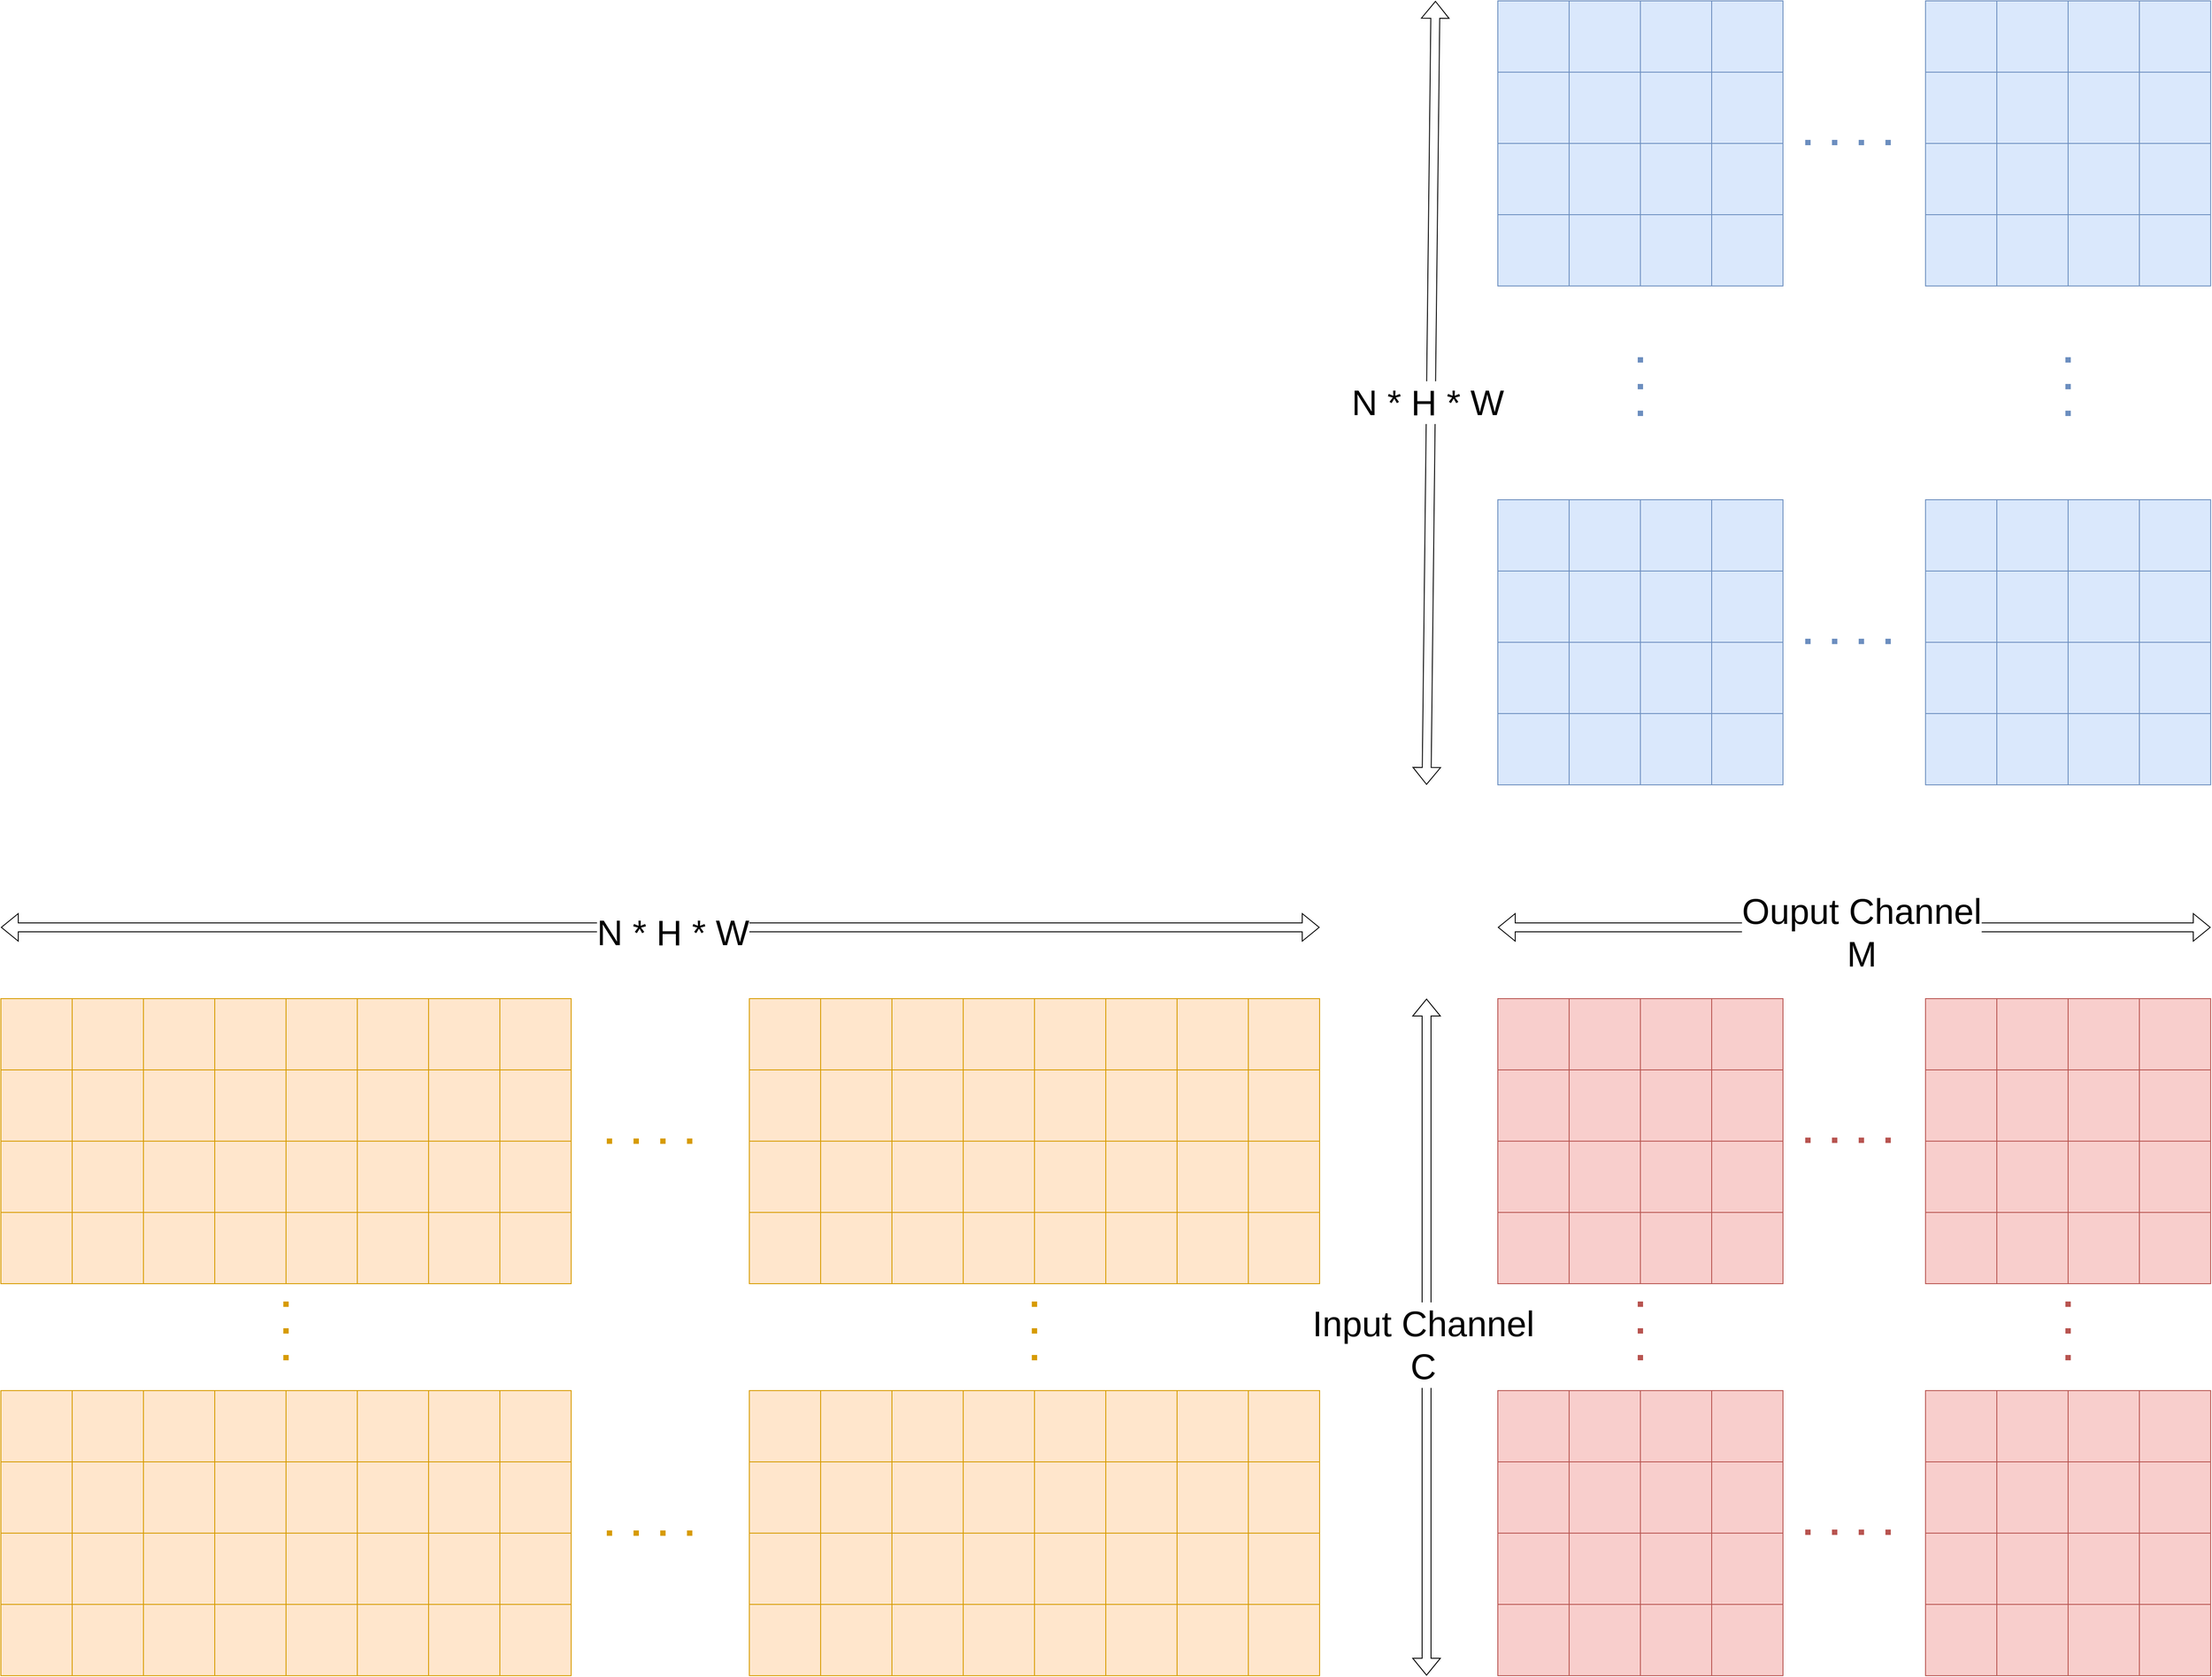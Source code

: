 <mxfile version="24.7.6">
  <diagram name="Page-1" id="WsgISvzW12_MeIjZwdXc">
    <mxGraphModel dx="4148" dy="3296" grid="1" gridSize="10" guides="1" tooltips="1" connect="1" arrows="1" fold="1" page="1" pageScale="1" pageWidth="850" pageHeight="1100" math="0" shadow="0">
      <root>
        <mxCell id="0" />
        <mxCell id="1" parent="0" />
        <mxCell id="YAn88tCK4NmPO2DsNNYp-1" value="" style="rounded=0;whiteSpace=wrap;html=1;fillColor=#ffe6cc;strokeColor=#d79b00;" parent="1" vertex="1">
          <mxGeometry x="40" y="320" width="80" height="80" as="geometry" />
        </mxCell>
        <mxCell id="YAn88tCK4NmPO2DsNNYp-2" value="" style="rounded=0;whiteSpace=wrap;html=1;fillColor=#ffe6cc;strokeColor=#d79b00;" parent="1" vertex="1">
          <mxGeometry x="120" y="320" width="80" height="80" as="geometry" />
        </mxCell>
        <mxCell id="YAn88tCK4NmPO2DsNNYp-3" value="" style="rounded=0;whiteSpace=wrap;html=1;fillColor=#ffe6cc;strokeColor=#d79b00;" parent="1" vertex="1">
          <mxGeometry x="40" y="400" width="80" height="80" as="geometry" />
        </mxCell>
        <mxCell id="YAn88tCK4NmPO2DsNNYp-4" value="" style="rounded=0;whiteSpace=wrap;html=1;fillColor=#ffe6cc;strokeColor=#d79b00;" parent="1" vertex="1">
          <mxGeometry x="120" y="400" width="80" height="80" as="geometry" />
        </mxCell>
        <mxCell id="YAn88tCK4NmPO2DsNNYp-5" value="" style="rounded=0;whiteSpace=wrap;html=1;fillColor=#ffe6cc;strokeColor=#d79b00;" parent="1" vertex="1">
          <mxGeometry x="200" y="320" width="80" height="80" as="geometry" />
        </mxCell>
        <mxCell id="YAn88tCK4NmPO2DsNNYp-6" value="" style="rounded=0;whiteSpace=wrap;html=1;fillColor=#ffe6cc;strokeColor=#d79b00;" parent="1" vertex="1">
          <mxGeometry x="280" y="320" width="80" height="80" as="geometry" />
        </mxCell>
        <mxCell id="YAn88tCK4NmPO2DsNNYp-7" value="" style="rounded=0;whiteSpace=wrap;html=1;fillColor=#ffe6cc;strokeColor=#d79b00;" parent="1" vertex="1">
          <mxGeometry x="200" y="400" width="80" height="80" as="geometry" />
        </mxCell>
        <mxCell id="YAn88tCK4NmPO2DsNNYp-8" value="" style="rounded=0;whiteSpace=wrap;html=1;fillColor=#ffe6cc;strokeColor=#d79b00;" parent="1" vertex="1">
          <mxGeometry x="280" y="400" width="80" height="80" as="geometry" />
        </mxCell>
        <mxCell id="YAn88tCK4NmPO2DsNNYp-9" value="" style="rounded=0;whiteSpace=wrap;html=1;fillColor=#ffe6cc;strokeColor=#d79b00;" parent="1" vertex="1">
          <mxGeometry x="40" y="480" width="80" height="80" as="geometry" />
        </mxCell>
        <mxCell id="YAn88tCK4NmPO2DsNNYp-10" value="" style="rounded=0;whiteSpace=wrap;html=1;fillColor=#ffe6cc;strokeColor=#d79b00;" parent="1" vertex="1">
          <mxGeometry x="120" y="480" width="80" height="80" as="geometry" />
        </mxCell>
        <mxCell id="YAn88tCK4NmPO2DsNNYp-11" value="" style="rounded=0;whiteSpace=wrap;html=1;fillColor=#ffe6cc;strokeColor=#d79b00;" parent="1" vertex="1">
          <mxGeometry x="40" y="560" width="80" height="80" as="geometry" />
        </mxCell>
        <mxCell id="YAn88tCK4NmPO2DsNNYp-12" value="" style="rounded=0;whiteSpace=wrap;html=1;fillColor=#ffe6cc;strokeColor=#d79b00;" parent="1" vertex="1">
          <mxGeometry x="120" y="560" width="80" height="80" as="geometry" />
        </mxCell>
        <mxCell id="YAn88tCK4NmPO2DsNNYp-13" value="" style="rounded=0;whiteSpace=wrap;html=1;fillColor=#ffe6cc;strokeColor=#d79b00;" parent="1" vertex="1">
          <mxGeometry x="200" y="480" width="80" height="80" as="geometry" />
        </mxCell>
        <mxCell id="YAn88tCK4NmPO2DsNNYp-14" value="" style="rounded=0;whiteSpace=wrap;html=1;fillColor=#ffe6cc;strokeColor=#d79b00;" parent="1" vertex="1">
          <mxGeometry x="280" y="480" width="80" height="80" as="geometry" />
        </mxCell>
        <mxCell id="YAn88tCK4NmPO2DsNNYp-15" value="" style="rounded=0;whiteSpace=wrap;html=1;fillColor=#ffe6cc;strokeColor=#d79b00;" parent="1" vertex="1">
          <mxGeometry x="200" y="560" width="80" height="80" as="geometry" />
        </mxCell>
        <mxCell id="YAn88tCK4NmPO2DsNNYp-16" value="" style="rounded=0;whiteSpace=wrap;html=1;fillColor=#ffe6cc;strokeColor=#d79b00;" parent="1" vertex="1">
          <mxGeometry x="280" y="560" width="80" height="80" as="geometry" />
        </mxCell>
        <mxCell id="YAn88tCK4NmPO2DsNNYp-17" value="" style="rounded=0;whiteSpace=wrap;html=1;fillColor=#ffe6cc;strokeColor=#d79b00;" parent="1" vertex="1">
          <mxGeometry x="360" y="320" width="80" height="80" as="geometry" />
        </mxCell>
        <mxCell id="YAn88tCK4NmPO2DsNNYp-18" value="" style="rounded=0;whiteSpace=wrap;html=1;fillColor=#ffe6cc;strokeColor=#d79b00;" parent="1" vertex="1">
          <mxGeometry x="440" y="320" width="80" height="80" as="geometry" />
        </mxCell>
        <mxCell id="YAn88tCK4NmPO2DsNNYp-19" value="" style="rounded=0;whiteSpace=wrap;html=1;fillColor=#ffe6cc;strokeColor=#d79b00;" parent="1" vertex="1">
          <mxGeometry x="360" y="400" width="80" height="80" as="geometry" />
        </mxCell>
        <mxCell id="YAn88tCK4NmPO2DsNNYp-20" value="" style="rounded=0;whiteSpace=wrap;html=1;fillColor=#ffe6cc;strokeColor=#d79b00;" parent="1" vertex="1">
          <mxGeometry x="440" y="400" width="80" height="80" as="geometry" />
        </mxCell>
        <mxCell id="YAn88tCK4NmPO2DsNNYp-21" value="" style="rounded=0;whiteSpace=wrap;html=1;fillColor=#ffe6cc;strokeColor=#d79b00;" parent="1" vertex="1">
          <mxGeometry x="520" y="320" width="80" height="80" as="geometry" />
        </mxCell>
        <mxCell id="YAn88tCK4NmPO2DsNNYp-22" value="" style="rounded=0;whiteSpace=wrap;html=1;fillColor=#ffe6cc;strokeColor=#d79b00;" parent="1" vertex="1">
          <mxGeometry x="600" y="320" width="80" height="80" as="geometry" />
        </mxCell>
        <mxCell id="YAn88tCK4NmPO2DsNNYp-23" value="" style="rounded=0;whiteSpace=wrap;html=1;fillColor=#ffe6cc;strokeColor=#d79b00;" parent="1" vertex="1">
          <mxGeometry x="520" y="400" width="80" height="80" as="geometry" />
        </mxCell>
        <mxCell id="YAn88tCK4NmPO2DsNNYp-24" value="" style="rounded=0;whiteSpace=wrap;html=1;fillColor=#ffe6cc;strokeColor=#d79b00;" parent="1" vertex="1">
          <mxGeometry x="600" y="400" width="80" height="80" as="geometry" />
        </mxCell>
        <mxCell id="YAn88tCK4NmPO2DsNNYp-25" value="" style="rounded=0;whiteSpace=wrap;html=1;fillColor=#ffe6cc;strokeColor=#d79b00;" parent="1" vertex="1">
          <mxGeometry x="360" y="480" width="80" height="80" as="geometry" />
        </mxCell>
        <mxCell id="YAn88tCK4NmPO2DsNNYp-26" value="" style="rounded=0;whiteSpace=wrap;html=1;fillColor=#ffe6cc;strokeColor=#d79b00;" parent="1" vertex="1">
          <mxGeometry x="440" y="480" width="80" height="80" as="geometry" />
        </mxCell>
        <mxCell id="YAn88tCK4NmPO2DsNNYp-27" value="" style="rounded=0;whiteSpace=wrap;html=1;fillColor=#ffe6cc;strokeColor=#d79b00;" parent="1" vertex="1">
          <mxGeometry x="360" y="560" width="80" height="80" as="geometry" />
        </mxCell>
        <mxCell id="YAn88tCK4NmPO2DsNNYp-28" value="" style="rounded=0;whiteSpace=wrap;html=1;fillColor=#ffe6cc;strokeColor=#d79b00;" parent="1" vertex="1">
          <mxGeometry x="440" y="560" width="80" height="80" as="geometry" />
        </mxCell>
        <mxCell id="YAn88tCK4NmPO2DsNNYp-29" value="" style="rounded=0;whiteSpace=wrap;html=1;fillColor=#ffe6cc;strokeColor=#d79b00;" parent="1" vertex="1">
          <mxGeometry x="520" y="480" width="80" height="80" as="geometry" />
        </mxCell>
        <mxCell id="YAn88tCK4NmPO2DsNNYp-30" value="" style="rounded=0;whiteSpace=wrap;html=1;fillColor=#ffe6cc;strokeColor=#d79b00;" parent="1" vertex="1">
          <mxGeometry x="600" y="480" width="80" height="80" as="geometry" />
        </mxCell>
        <mxCell id="YAn88tCK4NmPO2DsNNYp-31" value="" style="rounded=0;whiteSpace=wrap;html=1;fillColor=#ffe6cc;strokeColor=#d79b00;" parent="1" vertex="1">
          <mxGeometry x="520" y="560" width="80" height="80" as="geometry" />
        </mxCell>
        <mxCell id="YAn88tCK4NmPO2DsNNYp-32" value="" style="rounded=0;whiteSpace=wrap;html=1;fillColor=#ffe6cc;strokeColor=#d79b00;" parent="1" vertex="1">
          <mxGeometry x="600" y="560" width="80" height="80" as="geometry" />
        </mxCell>
        <mxCell id="YAn88tCK4NmPO2DsNNYp-33" value="" style="rounded=0;whiteSpace=wrap;html=1;fillColor=#ffe6cc;strokeColor=#d79b00;" parent="1" vertex="1">
          <mxGeometry x="880" y="320" width="80" height="80" as="geometry" />
        </mxCell>
        <mxCell id="YAn88tCK4NmPO2DsNNYp-34" value="" style="rounded=0;whiteSpace=wrap;html=1;fillColor=#ffe6cc;strokeColor=#d79b00;" parent="1" vertex="1">
          <mxGeometry x="960" y="320" width="80" height="80" as="geometry" />
        </mxCell>
        <mxCell id="YAn88tCK4NmPO2DsNNYp-35" value="" style="rounded=0;whiteSpace=wrap;html=1;fillColor=#ffe6cc;strokeColor=#d79b00;" parent="1" vertex="1">
          <mxGeometry x="880" y="400" width="80" height="80" as="geometry" />
        </mxCell>
        <mxCell id="YAn88tCK4NmPO2DsNNYp-36" value="" style="rounded=0;whiteSpace=wrap;html=1;fillColor=#ffe6cc;strokeColor=#d79b00;" parent="1" vertex="1">
          <mxGeometry x="960" y="400" width="80" height="80" as="geometry" />
        </mxCell>
        <mxCell id="YAn88tCK4NmPO2DsNNYp-37" value="" style="rounded=0;whiteSpace=wrap;html=1;fillColor=#ffe6cc;strokeColor=#d79b00;" parent="1" vertex="1">
          <mxGeometry x="1040" y="320" width="80" height="80" as="geometry" />
        </mxCell>
        <mxCell id="YAn88tCK4NmPO2DsNNYp-38" value="" style="rounded=0;whiteSpace=wrap;html=1;fillColor=#ffe6cc;strokeColor=#d79b00;" parent="1" vertex="1">
          <mxGeometry x="1120" y="320" width="80" height="80" as="geometry" />
        </mxCell>
        <mxCell id="YAn88tCK4NmPO2DsNNYp-39" value="" style="rounded=0;whiteSpace=wrap;html=1;fillColor=#ffe6cc;strokeColor=#d79b00;" parent="1" vertex="1">
          <mxGeometry x="1040" y="400" width="80" height="80" as="geometry" />
        </mxCell>
        <mxCell id="YAn88tCK4NmPO2DsNNYp-40" value="" style="rounded=0;whiteSpace=wrap;html=1;fillColor=#ffe6cc;strokeColor=#d79b00;" parent="1" vertex="1">
          <mxGeometry x="1120" y="400" width="80" height="80" as="geometry" />
        </mxCell>
        <mxCell id="YAn88tCK4NmPO2DsNNYp-41" value="" style="rounded=0;whiteSpace=wrap;html=1;fillColor=#ffe6cc;strokeColor=#d79b00;" parent="1" vertex="1">
          <mxGeometry x="880" y="480" width="80" height="80" as="geometry" />
        </mxCell>
        <mxCell id="YAn88tCK4NmPO2DsNNYp-42" value="" style="rounded=0;whiteSpace=wrap;html=1;fillColor=#ffe6cc;strokeColor=#d79b00;" parent="1" vertex="1">
          <mxGeometry x="960" y="480" width="80" height="80" as="geometry" />
        </mxCell>
        <mxCell id="YAn88tCK4NmPO2DsNNYp-43" value="" style="rounded=0;whiteSpace=wrap;html=1;fillColor=#ffe6cc;strokeColor=#d79b00;" parent="1" vertex="1">
          <mxGeometry x="880" y="560" width="80" height="80" as="geometry" />
        </mxCell>
        <mxCell id="YAn88tCK4NmPO2DsNNYp-44" value="" style="rounded=0;whiteSpace=wrap;html=1;fillColor=#ffe6cc;strokeColor=#d79b00;" parent="1" vertex="1">
          <mxGeometry x="960" y="560" width="80" height="80" as="geometry" />
        </mxCell>
        <mxCell id="YAn88tCK4NmPO2DsNNYp-45" value="" style="rounded=0;whiteSpace=wrap;html=1;fillColor=#ffe6cc;strokeColor=#d79b00;" parent="1" vertex="1">
          <mxGeometry x="1040" y="480" width="80" height="80" as="geometry" />
        </mxCell>
        <mxCell id="YAn88tCK4NmPO2DsNNYp-46" value="" style="rounded=0;whiteSpace=wrap;html=1;fillColor=#ffe6cc;strokeColor=#d79b00;" parent="1" vertex="1">
          <mxGeometry x="1120" y="480" width="80" height="80" as="geometry" />
        </mxCell>
        <mxCell id="YAn88tCK4NmPO2DsNNYp-47" value="" style="rounded=0;whiteSpace=wrap;html=1;fillColor=#ffe6cc;strokeColor=#d79b00;" parent="1" vertex="1">
          <mxGeometry x="1040" y="560" width="80" height="80" as="geometry" />
        </mxCell>
        <mxCell id="YAn88tCK4NmPO2DsNNYp-48" value="" style="rounded=0;whiteSpace=wrap;html=1;fillColor=#ffe6cc;strokeColor=#d79b00;" parent="1" vertex="1">
          <mxGeometry x="1120" y="560" width="80" height="80" as="geometry" />
        </mxCell>
        <mxCell id="YAn88tCK4NmPO2DsNNYp-49" value="" style="rounded=0;whiteSpace=wrap;html=1;fillColor=#ffe6cc;strokeColor=#d79b00;" parent="1" vertex="1">
          <mxGeometry x="1200" y="320" width="80" height="80" as="geometry" />
        </mxCell>
        <mxCell id="YAn88tCK4NmPO2DsNNYp-50" value="" style="rounded=0;whiteSpace=wrap;html=1;fillColor=#ffe6cc;strokeColor=#d79b00;" parent="1" vertex="1">
          <mxGeometry x="1280" y="320" width="80" height="80" as="geometry" />
        </mxCell>
        <mxCell id="YAn88tCK4NmPO2DsNNYp-51" value="" style="rounded=0;whiteSpace=wrap;html=1;fillColor=#ffe6cc;strokeColor=#d79b00;" parent="1" vertex="1">
          <mxGeometry x="1200" y="400" width="80" height="80" as="geometry" />
        </mxCell>
        <mxCell id="YAn88tCK4NmPO2DsNNYp-52" value="" style="rounded=0;whiteSpace=wrap;html=1;fillColor=#ffe6cc;strokeColor=#d79b00;" parent="1" vertex="1">
          <mxGeometry x="1280" y="400" width="80" height="80" as="geometry" />
        </mxCell>
        <mxCell id="YAn88tCK4NmPO2DsNNYp-53" value="" style="rounded=0;whiteSpace=wrap;html=1;fillColor=#ffe6cc;strokeColor=#d79b00;" parent="1" vertex="1">
          <mxGeometry x="1360" y="320" width="80" height="80" as="geometry" />
        </mxCell>
        <mxCell id="YAn88tCK4NmPO2DsNNYp-54" value="" style="rounded=0;whiteSpace=wrap;html=1;fillColor=#ffe6cc;strokeColor=#d79b00;" parent="1" vertex="1">
          <mxGeometry x="1440" y="320" width="80" height="80" as="geometry" />
        </mxCell>
        <mxCell id="YAn88tCK4NmPO2DsNNYp-55" value="" style="rounded=0;whiteSpace=wrap;html=1;fillColor=#ffe6cc;strokeColor=#d79b00;" parent="1" vertex="1">
          <mxGeometry x="1360" y="400" width="80" height="80" as="geometry" />
        </mxCell>
        <mxCell id="YAn88tCK4NmPO2DsNNYp-56" value="" style="rounded=0;whiteSpace=wrap;html=1;fillColor=#ffe6cc;strokeColor=#d79b00;" parent="1" vertex="1">
          <mxGeometry x="1440" y="400" width="80" height="80" as="geometry" />
        </mxCell>
        <mxCell id="YAn88tCK4NmPO2DsNNYp-57" value="" style="rounded=0;whiteSpace=wrap;html=1;fillColor=#ffe6cc;strokeColor=#d79b00;" parent="1" vertex="1">
          <mxGeometry x="1200" y="480" width="80" height="80" as="geometry" />
        </mxCell>
        <mxCell id="YAn88tCK4NmPO2DsNNYp-58" value="" style="rounded=0;whiteSpace=wrap;html=1;fillColor=#ffe6cc;strokeColor=#d79b00;" parent="1" vertex="1">
          <mxGeometry x="1280" y="480" width="80" height="80" as="geometry" />
        </mxCell>
        <mxCell id="YAn88tCK4NmPO2DsNNYp-59" value="" style="rounded=0;whiteSpace=wrap;html=1;fillColor=#ffe6cc;strokeColor=#d79b00;" parent="1" vertex="1">
          <mxGeometry x="1200" y="560" width="80" height="80" as="geometry" />
        </mxCell>
        <mxCell id="YAn88tCK4NmPO2DsNNYp-60" value="" style="rounded=0;whiteSpace=wrap;html=1;fillColor=#ffe6cc;strokeColor=#d79b00;" parent="1" vertex="1">
          <mxGeometry x="1280" y="560" width="80" height="80" as="geometry" />
        </mxCell>
        <mxCell id="YAn88tCK4NmPO2DsNNYp-61" value="" style="rounded=0;whiteSpace=wrap;html=1;fillColor=#ffe6cc;strokeColor=#d79b00;" parent="1" vertex="1">
          <mxGeometry x="1360" y="480" width="80" height="80" as="geometry" />
        </mxCell>
        <mxCell id="YAn88tCK4NmPO2DsNNYp-62" value="" style="rounded=0;whiteSpace=wrap;html=1;fillColor=#ffe6cc;strokeColor=#d79b00;" parent="1" vertex="1">
          <mxGeometry x="1440" y="480" width="80" height="80" as="geometry" />
        </mxCell>
        <mxCell id="YAn88tCK4NmPO2DsNNYp-63" value="" style="rounded=0;whiteSpace=wrap;html=1;fillColor=#ffe6cc;strokeColor=#d79b00;" parent="1" vertex="1">
          <mxGeometry x="1360" y="560" width="80" height="80" as="geometry" />
        </mxCell>
        <mxCell id="YAn88tCK4NmPO2DsNNYp-64" value="" style="rounded=0;whiteSpace=wrap;html=1;fillColor=#ffe6cc;strokeColor=#d79b00;" parent="1" vertex="1">
          <mxGeometry x="1440" y="560" width="80" height="80" as="geometry" />
        </mxCell>
        <mxCell id="YAn88tCK4NmPO2DsNNYp-65" value="" style="endArrow=none;dashed=1;html=1;rounded=0;strokeWidth=6;dashPattern=1 4;fillColor=#ffe6cc;strokeColor=#d79b00;" parent="1" edge="1">
          <mxGeometry width="50" height="50" relative="1" as="geometry">
            <mxPoint x="720" y="480" as="sourcePoint" />
            <mxPoint x="840" y="480" as="targetPoint" />
          </mxGeometry>
        </mxCell>
        <mxCell id="YAn88tCK4NmPO2DsNNYp-66" value="" style="rounded=0;whiteSpace=wrap;html=1;fillColor=#dae8fc;strokeColor=#6c8ebf;" parent="1" vertex="1">
          <mxGeometry x="1720" y="-240" width="80" height="80" as="geometry" />
        </mxCell>
        <mxCell id="YAn88tCK4NmPO2DsNNYp-67" value="" style="rounded=0;whiteSpace=wrap;html=1;fillColor=#dae8fc;strokeColor=#6c8ebf;" parent="1" vertex="1">
          <mxGeometry x="1800" y="-240" width="80" height="80" as="geometry" />
        </mxCell>
        <mxCell id="YAn88tCK4NmPO2DsNNYp-68" value="" style="rounded=0;whiteSpace=wrap;html=1;fillColor=#dae8fc;strokeColor=#6c8ebf;" parent="1" vertex="1">
          <mxGeometry x="1720" y="-160" width="80" height="80" as="geometry" />
        </mxCell>
        <mxCell id="YAn88tCK4NmPO2DsNNYp-69" value="" style="rounded=0;whiteSpace=wrap;html=1;fillColor=#dae8fc;strokeColor=#6c8ebf;" parent="1" vertex="1">
          <mxGeometry x="1800" y="-160" width="80" height="80" as="geometry" />
        </mxCell>
        <mxCell id="YAn88tCK4NmPO2DsNNYp-70" value="" style="rounded=0;whiteSpace=wrap;html=1;fillColor=#dae8fc;strokeColor=#6c8ebf;" parent="1" vertex="1">
          <mxGeometry x="1880" y="-240" width="80" height="80" as="geometry" />
        </mxCell>
        <mxCell id="YAn88tCK4NmPO2DsNNYp-71" value="" style="rounded=0;whiteSpace=wrap;html=1;fillColor=#dae8fc;strokeColor=#6c8ebf;" parent="1" vertex="1">
          <mxGeometry x="1960" y="-240" width="80" height="80" as="geometry" />
        </mxCell>
        <mxCell id="YAn88tCK4NmPO2DsNNYp-72" value="" style="rounded=0;whiteSpace=wrap;html=1;fillColor=#dae8fc;strokeColor=#6c8ebf;" parent="1" vertex="1">
          <mxGeometry x="1880" y="-160" width="80" height="80" as="geometry" />
        </mxCell>
        <mxCell id="YAn88tCK4NmPO2DsNNYp-73" value="" style="rounded=0;whiteSpace=wrap;html=1;fillColor=#dae8fc;strokeColor=#6c8ebf;" parent="1" vertex="1">
          <mxGeometry x="1960" y="-160" width="80" height="80" as="geometry" />
        </mxCell>
        <mxCell id="YAn88tCK4NmPO2DsNNYp-74" value="" style="rounded=0;whiteSpace=wrap;html=1;fillColor=#dae8fc;strokeColor=#6c8ebf;" parent="1" vertex="1">
          <mxGeometry x="1720" y="-80" width="80" height="80" as="geometry" />
        </mxCell>
        <mxCell id="YAn88tCK4NmPO2DsNNYp-75" value="" style="rounded=0;whiteSpace=wrap;html=1;fillColor=#dae8fc;strokeColor=#6c8ebf;" parent="1" vertex="1">
          <mxGeometry x="1800" y="-80" width="80" height="80" as="geometry" />
        </mxCell>
        <mxCell id="YAn88tCK4NmPO2DsNNYp-76" value="" style="rounded=0;whiteSpace=wrap;html=1;fillColor=#dae8fc;strokeColor=#6c8ebf;" parent="1" vertex="1">
          <mxGeometry x="1720" width="80" height="80" as="geometry" />
        </mxCell>
        <mxCell id="YAn88tCK4NmPO2DsNNYp-77" value="" style="rounded=0;whiteSpace=wrap;html=1;fillColor=#dae8fc;strokeColor=#6c8ebf;" parent="1" vertex="1">
          <mxGeometry x="1800" width="80" height="80" as="geometry" />
        </mxCell>
        <mxCell id="YAn88tCK4NmPO2DsNNYp-78" value="" style="rounded=0;whiteSpace=wrap;html=1;fillColor=#dae8fc;strokeColor=#6c8ebf;" parent="1" vertex="1">
          <mxGeometry x="1880" y="-80" width="80" height="80" as="geometry" />
        </mxCell>
        <mxCell id="YAn88tCK4NmPO2DsNNYp-79" value="" style="rounded=0;whiteSpace=wrap;html=1;fillColor=#dae8fc;strokeColor=#6c8ebf;" parent="1" vertex="1">
          <mxGeometry x="1960" y="-80" width="80" height="80" as="geometry" />
        </mxCell>
        <mxCell id="YAn88tCK4NmPO2DsNNYp-80" value="" style="rounded=0;whiteSpace=wrap;html=1;fillColor=#dae8fc;strokeColor=#6c8ebf;" parent="1" vertex="1">
          <mxGeometry x="1880" width="80" height="80" as="geometry" />
        </mxCell>
        <mxCell id="YAn88tCK4NmPO2DsNNYp-81" value="" style="rounded=0;whiteSpace=wrap;html=1;fillColor=#dae8fc;strokeColor=#6c8ebf;" parent="1" vertex="1">
          <mxGeometry x="1960" width="80" height="80" as="geometry" />
        </mxCell>
        <mxCell id="YAn88tCK4NmPO2DsNNYp-82" value="" style="rounded=0;whiteSpace=wrap;html=1;fillColor=#dae8fc;strokeColor=#6c8ebf;" parent="1" vertex="1">
          <mxGeometry x="2200" y="-240" width="80" height="80" as="geometry" />
        </mxCell>
        <mxCell id="YAn88tCK4NmPO2DsNNYp-83" value="" style="rounded=0;whiteSpace=wrap;html=1;fillColor=#dae8fc;strokeColor=#6c8ebf;" parent="1" vertex="1">
          <mxGeometry x="2280" y="-240" width="80" height="80" as="geometry" />
        </mxCell>
        <mxCell id="YAn88tCK4NmPO2DsNNYp-84" value="" style="rounded=0;whiteSpace=wrap;html=1;fillColor=#dae8fc;strokeColor=#6c8ebf;" parent="1" vertex="1">
          <mxGeometry x="2200" y="-160" width="80" height="80" as="geometry" />
        </mxCell>
        <mxCell id="YAn88tCK4NmPO2DsNNYp-85" value="" style="rounded=0;whiteSpace=wrap;html=1;fillColor=#dae8fc;strokeColor=#6c8ebf;" parent="1" vertex="1">
          <mxGeometry x="2280" y="-160" width="80" height="80" as="geometry" />
        </mxCell>
        <mxCell id="YAn88tCK4NmPO2DsNNYp-86" value="" style="rounded=0;whiteSpace=wrap;html=1;fillColor=#dae8fc;strokeColor=#6c8ebf;" parent="1" vertex="1">
          <mxGeometry x="2360" y="-240" width="80" height="80" as="geometry" />
        </mxCell>
        <mxCell id="YAn88tCK4NmPO2DsNNYp-87" value="" style="rounded=0;whiteSpace=wrap;html=1;fillColor=#dae8fc;strokeColor=#6c8ebf;" parent="1" vertex="1">
          <mxGeometry x="2440" y="-240" width="80" height="80" as="geometry" />
        </mxCell>
        <mxCell id="YAn88tCK4NmPO2DsNNYp-88" value="" style="rounded=0;whiteSpace=wrap;html=1;fillColor=#dae8fc;strokeColor=#6c8ebf;" parent="1" vertex="1">
          <mxGeometry x="2360" y="-160" width="80" height="80" as="geometry" />
        </mxCell>
        <mxCell id="YAn88tCK4NmPO2DsNNYp-89" value="" style="rounded=0;whiteSpace=wrap;html=1;fillColor=#dae8fc;strokeColor=#6c8ebf;" parent="1" vertex="1">
          <mxGeometry x="2440" y="-160" width="80" height="80" as="geometry" />
        </mxCell>
        <mxCell id="YAn88tCK4NmPO2DsNNYp-90" value="" style="rounded=0;whiteSpace=wrap;html=1;fillColor=#dae8fc;strokeColor=#6c8ebf;" parent="1" vertex="1">
          <mxGeometry x="2200" y="-80" width="80" height="80" as="geometry" />
        </mxCell>
        <mxCell id="YAn88tCK4NmPO2DsNNYp-91" value="" style="rounded=0;whiteSpace=wrap;html=1;fillColor=#dae8fc;strokeColor=#6c8ebf;" parent="1" vertex="1">
          <mxGeometry x="2280" y="-80" width="80" height="80" as="geometry" />
        </mxCell>
        <mxCell id="YAn88tCK4NmPO2DsNNYp-92" value="" style="rounded=0;whiteSpace=wrap;html=1;fillColor=#dae8fc;strokeColor=#6c8ebf;" parent="1" vertex="1">
          <mxGeometry x="2200" width="80" height="80" as="geometry" />
        </mxCell>
        <mxCell id="YAn88tCK4NmPO2DsNNYp-93" value="" style="rounded=0;whiteSpace=wrap;html=1;fillColor=#dae8fc;strokeColor=#6c8ebf;" parent="1" vertex="1">
          <mxGeometry x="2280" width="80" height="80" as="geometry" />
        </mxCell>
        <mxCell id="YAn88tCK4NmPO2DsNNYp-94" value="" style="rounded=0;whiteSpace=wrap;html=1;fillColor=#dae8fc;strokeColor=#6c8ebf;" parent="1" vertex="1">
          <mxGeometry x="2360" y="-80" width="80" height="80" as="geometry" />
        </mxCell>
        <mxCell id="YAn88tCK4NmPO2DsNNYp-95" value="" style="rounded=0;whiteSpace=wrap;html=1;fillColor=#dae8fc;strokeColor=#6c8ebf;" parent="1" vertex="1">
          <mxGeometry x="2440" y="-80" width="80" height="80" as="geometry" />
        </mxCell>
        <mxCell id="YAn88tCK4NmPO2DsNNYp-96" value="" style="rounded=0;whiteSpace=wrap;html=1;fillColor=#dae8fc;strokeColor=#6c8ebf;" parent="1" vertex="1">
          <mxGeometry x="2360" width="80" height="80" as="geometry" />
        </mxCell>
        <mxCell id="YAn88tCK4NmPO2DsNNYp-97" value="" style="rounded=0;whiteSpace=wrap;html=1;fillColor=#dae8fc;strokeColor=#6c8ebf;" parent="1" vertex="1">
          <mxGeometry x="2440" width="80" height="80" as="geometry" />
        </mxCell>
        <mxCell id="YAn88tCK4NmPO2DsNNYp-98" value="" style="endArrow=none;dashed=1;html=1;rounded=0;strokeWidth=6;dashPattern=1 4;fillColor=#dae8fc;strokeColor=#6c8ebf;" parent="1" edge="1">
          <mxGeometry width="50" height="50" relative="1" as="geometry">
            <mxPoint x="2065" y="-81.05" as="sourcePoint" />
            <mxPoint x="2185" y="-81.05" as="targetPoint" />
          </mxGeometry>
        </mxCell>
        <mxCell id="YAn88tCK4NmPO2DsNNYp-99" value="" style="rounded=0;whiteSpace=wrap;html=1;fillColor=#ffe6cc;strokeColor=#d79b00;" parent="1" vertex="1">
          <mxGeometry x="40" y="760" width="80" height="80" as="geometry" />
        </mxCell>
        <mxCell id="YAn88tCK4NmPO2DsNNYp-100" value="" style="rounded=0;whiteSpace=wrap;html=1;fillColor=#ffe6cc;strokeColor=#d79b00;" parent="1" vertex="1">
          <mxGeometry x="120" y="760" width="80" height="80" as="geometry" />
        </mxCell>
        <mxCell id="YAn88tCK4NmPO2DsNNYp-101" value="" style="rounded=0;whiteSpace=wrap;html=1;fillColor=#ffe6cc;strokeColor=#d79b00;" parent="1" vertex="1">
          <mxGeometry x="40" y="840" width="80" height="80" as="geometry" />
        </mxCell>
        <mxCell id="YAn88tCK4NmPO2DsNNYp-102" value="" style="rounded=0;whiteSpace=wrap;html=1;fillColor=#ffe6cc;strokeColor=#d79b00;" parent="1" vertex="1">
          <mxGeometry x="120" y="840" width="80" height="80" as="geometry" />
        </mxCell>
        <mxCell id="YAn88tCK4NmPO2DsNNYp-103" value="" style="rounded=0;whiteSpace=wrap;html=1;fillColor=#ffe6cc;strokeColor=#d79b00;" parent="1" vertex="1">
          <mxGeometry x="200" y="760" width="80" height="80" as="geometry" />
        </mxCell>
        <mxCell id="YAn88tCK4NmPO2DsNNYp-104" value="" style="rounded=0;whiteSpace=wrap;html=1;fillColor=#ffe6cc;strokeColor=#d79b00;" parent="1" vertex="1">
          <mxGeometry x="280" y="760" width="80" height="80" as="geometry" />
        </mxCell>
        <mxCell id="YAn88tCK4NmPO2DsNNYp-105" value="" style="rounded=0;whiteSpace=wrap;html=1;fillColor=#ffe6cc;strokeColor=#d79b00;" parent="1" vertex="1">
          <mxGeometry x="200" y="840" width="80" height="80" as="geometry" />
        </mxCell>
        <mxCell id="YAn88tCK4NmPO2DsNNYp-106" value="" style="rounded=0;whiteSpace=wrap;html=1;fillColor=#ffe6cc;strokeColor=#d79b00;" parent="1" vertex="1">
          <mxGeometry x="280" y="840" width="80" height="80" as="geometry" />
        </mxCell>
        <mxCell id="YAn88tCK4NmPO2DsNNYp-107" value="" style="rounded=0;whiteSpace=wrap;html=1;fillColor=#ffe6cc;strokeColor=#d79b00;" parent="1" vertex="1">
          <mxGeometry x="40" y="920" width="80" height="80" as="geometry" />
        </mxCell>
        <mxCell id="YAn88tCK4NmPO2DsNNYp-108" value="" style="rounded=0;whiteSpace=wrap;html=1;fillColor=#ffe6cc;strokeColor=#d79b00;" parent="1" vertex="1">
          <mxGeometry x="120" y="920" width="80" height="80" as="geometry" />
        </mxCell>
        <mxCell id="YAn88tCK4NmPO2DsNNYp-109" value="" style="rounded=0;whiteSpace=wrap;html=1;fillColor=#ffe6cc;strokeColor=#d79b00;" parent="1" vertex="1">
          <mxGeometry x="40" y="1000" width="80" height="80" as="geometry" />
        </mxCell>
        <mxCell id="YAn88tCK4NmPO2DsNNYp-110" value="" style="rounded=0;whiteSpace=wrap;html=1;fillColor=#ffe6cc;strokeColor=#d79b00;" parent="1" vertex="1">
          <mxGeometry x="120" y="1000" width="80" height="80" as="geometry" />
        </mxCell>
        <mxCell id="YAn88tCK4NmPO2DsNNYp-111" value="" style="rounded=0;whiteSpace=wrap;html=1;fillColor=#ffe6cc;strokeColor=#d79b00;" parent="1" vertex="1">
          <mxGeometry x="200" y="920" width="80" height="80" as="geometry" />
        </mxCell>
        <mxCell id="YAn88tCK4NmPO2DsNNYp-112" value="" style="rounded=0;whiteSpace=wrap;html=1;fillColor=#ffe6cc;strokeColor=#d79b00;" parent="1" vertex="1">
          <mxGeometry x="280" y="920" width="80" height="80" as="geometry" />
        </mxCell>
        <mxCell id="YAn88tCK4NmPO2DsNNYp-113" value="" style="rounded=0;whiteSpace=wrap;html=1;fillColor=#ffe6cc;strokeColor=#d79b00;" parent="1" vertex="1">
          <mxGeometry x="200" y="1000" width="80" height="80" as="geometry" />
        </mxCell>
        <mxCell id="YAn88tCK4NmPO2DsNNYp-114" value="" style="rounded=0;whiteSpace=wrap;html=1;fillColor=#ffe6cc;strokeColor=#d79b00;" parent="1" vertex="1">
          <mxGeometry x="280" y="1000" width="80" height="80" as="geometry" />
        </mxCell>
        <mxCell id="YAn88tCK4NmPO2DsNNYp-115" value="" style="rounded=0;whiteSpace=wrap;html=1;fillColor=#ffe6cc;strokeColor=#d79b00;" parent="1" vertex="1">
          <mxGeometry x="360" y="760" width="80" height="80" as="geometry" />
        </mxCell>
        <mxCell id="YAn88tCK4NmPO2DsNNYp-116" value="" style="rounded=0;whiteSpace=wrap;html=1;fillColor=#ffe6cc;strokeColor=#d79b00;" parent="1" vertex="1">
          <mxGeometry x="440" y="760" width="80" height="80" as="geometry" />
        </mxCell>
        <mxCell id="YAn88tCK4NmPO2DsNNYp-117" value="" style="rounded=0;whiteSpace=wrap;html=1;fillColor=#ffe6cc;strokeColor=#d79b00;" parent="1" vertex="1">
          <mxGeometry x="360" y="840" width="80" height="80" as="geometry" />
        </mxCell>
        <mxCell id="YAn88tCK4NmPO2DsNNYp-118" value="" style="rounded=0;whiteSpace=wrap;html=1;fillColor=#ffe6cc;strokeColor=#d79b00;" parent="1" vertex="1">
          <mxGeometry x="440" y="840" width="80" height="80" as="geometry" />
        </mxCell>
        <mxCell id="YAn88tCK4NmPO2DsNNYp-119" value="" style="rounded=0;whiteSpace=wrap;html=1;fillColor=#ffe6cc;strokeColor=#d79b00;" parent="1" vertex="1">
          <mxGeometry x="520" y="760" width="80" height="80" as="geometry" />
        </mxCell>
        <mxCell id="YAn88tCK4NmPO2DsNNYp-120" value="" style="rounded=0;whiteSpace=wrap;html=1;fillColor=#ffe6cc;strokeColor=#d79b00;" parent="1" vertex="1">
          <mxGeometry x="600" y="760" width="80" height="80" as="geometry" />
        </mxCell>
        <mxCell id="YAn88tCK4NmPO2DsNNYp-121" value="" style="rounded=0;whiteSpace=wrap;html=1;fillColor=#ffe6cc;strokeColor=#d79b00;" parent="1" vertex="1">
          <mxGeometry x="520" y="840" width="80" height="80" as="geometry" />
        </mxCell>
        <mxCell id="YAn88tCK4NmPO2DsNNYp-122" value="" style="rounded=0;whiteSpace=wrap;html=1;fillColor=#ffe6cc;strokeColor=#d79b00;" parent="1" vertex="1">
          <mxGeometry x="600" y="840" width="80" height="80" as="geometry" />
        </mxCell>
        <mxCell id="YAn88tCK4NmPO2DsNNYp-123" value="" style="rounded=0;whiteSpace=wrap;html=1;fillColor=#ffe6cc;strokeColor=#d79b00;" parent="1" vertex="1">
          <mxGeometry x="360" y="920" width="80" height="80" as="geometry" />
        </mxCell>
        <mxCell id="YAn88tCK4NmPO2DsNNYp-124" value="" style="rounded=0;whiteSpace=wrap;html=1;fillColor=#ffe6cc;strokeColor=#d79b00;" parent="1" vertex="1">
          <mxGeometry x="440" y="920" width="80" height="80" as="geometry" />
        </mxCell>
        <mxCell id="YAn88tCK4NmPO2DsNNYp-125" value="" style="rounded=0;whiteSpace=wrap;html=1;fillColor=#ffe6cc;strokeColor=#d79b00;" parent="1" vertex="1">
          <mxGeometry x="360" y="1000" width="80" height="80" as="geometry" />
        </mxCell>
        <mxCell id="YAn88tCK4NmPO2DsNNYp-126" value="" style="rounded=0;whiteSpace=wrap;html=1;fillColor=#ffe6cc;strokeColor=#d79b00;" parent="1" vertex="1">
          <mxGeometry x="440" y="1000" width="80" height="80" as="geometry" />
        </mxCell>
        <mxCell id="YAn88tCK4NmPO2DsNNYp-127" value="" style="rounded=0;whiteSpace=wrap;html=1;fillColor=#ffe6cc;strokeColor=#d79b00;" parent="1" vertex="1">
          <mxGeometry x="520" y="920" width="80" height="80" as="geometry" />
        </mxCell>
        <mxCell id="YAn88tCK4NmPO2DsNNYp-128" value="" style="rounded=0;whiteSpace=wrap;html=1;fillColor=#ffe6cc;strokeColor=#d79b00;" parent="1" vertex="1">
          <mxGeometry x="600" y="920" width="80" height="80" as="geometry" />
        </mxCell>
        <mxCell id="YAn88tCK4NmPO2DsNNYp-129" value="" style="rounded=0;whiteSpace=wrap;html=1;fillColor=#ffe6cc;strokeColor=#d79b00;" parent="1" vertex="1">
          <mxGeometry x="520" y="1000" width="80" height="80" as="geometry" />
        </mxCell>
        <mxCell id="YAn88tCK4NmPO2DsNNYp-130" value="" style="rounded=0;whiteSpace=wrap;html=1;fillColor=#ffe6cc;strokeColor=#d79b00;" parent="1" vertex="1">
          <mxGeometry x="600" y="1000" width="80" height="80" as="geometry" />
        </mxCell>
        <mxCell id="YAn88tCK4NmPO2DsNNYp-131" value="" style="rounded=0;whiteSpace=wrap;html=1;fillColor=#ffe6cc;strokeColor=#d79b00;" parent="1" vertex="1">
          <mxGeometry x="880" y="760" width="80" height="80" as="geometry" />
        </mxCell>
        <mxCell id="YAn88tCK4NmPO2DsNNYp-132" value="" style="rounded=0;whiteSpace=wrap;html=1;fillColor=#ffe6cc;strokeColor=#d79b00;" parent="1" vertex="1">
          <mxGeometry x="960" y="760" width="80" height="80" as="geometry" />
        </mxCell>
        <mxCell id="YAn88tCK4NmPO2DsNNYp-133" value="" style="rounded=0;whiteSpace=wrap;html=1;fillColor=#ffe6cc;strokeColor=#d79b00;" parent="1" vertex="1">
          <mxGeometry x="880" y="840" width="80" height="80" as="geometry" />
        </mxCell>
        <mxCell id="YAn88tCK4NmPO2DsNNYp-134" value="" style="rounded=0;whiteSpace=wrap;html=1;fillColor=#ffe6cc;strokeColor=#d79b00;" parent="1" vertex="1">
          <mxGeometry x="960" y="840" width="80" height="80" as="geometry" />
        </mxCell>
        <mxCell id="YAn88tCK4NmPO2DsNNYp-135" value="" style="rounded=0;whiteSpace=wrap;html=1;fillColor=#ffe6cc;strokeColor=#d79b00;" parent="1" vertex="1">
          <mxGeometry x="1040" y="760" width="80" height="80" as="geometry" />
        </mxCell>
        <mxCell id="YAn88tCK4NmPO2DsNNYp-136" value="" style="rounded=0;whiteSpace=wrap;html=1;fillColor=#ffe6cc;strokeColor=#d79b00;" parent="1" vertex="1">
          <mxGeometry x="1120" y="760" width="80" height="80" as="geometry" />
        </mxCell>
        <mxCell id="YAn88tCK4NmPO2DsNNYp-137" value="" style="rounded=0;whiteSpace=wrap;html=1;fillColor=#ffe6cc;strokeColor=#d79b00;" parent="1" vertex="1">
          <mxGeometry x="1040" y="840" width="80" height="80" as="geometry" />
        </mxCell>
        <mxCell id="YAn88tCK4NmPO2DsNNYp-138" value="" style="rounded=0;whiteSpace=wrap;html=1;fillColor=#ffe6cc;strokeColor=#d79b00;" parent="1" vertex="1">
          <mxGeometry x="1120" y="840" width="80" height="80" as="geometry" />
        </mxCell>
        <mxCell id="YAn88tCK4NmPO2DsNNYp-139" value="" style="rounded=0;whiteSpace=wrap;html=1;fillColor=#ffe6cc;strokeColor=#d79b00;" parent="1" vertex="1">
          <mxGeometry x="880" y="920" width="80" height="80" as="geometry" />
        </mxCell>
        <mxCell id="YAn88tCK4NmPO2DsNNYp-140" value="" style="rounded=0;whiteSpace=wrap;html=1;fillColor=#ffe6cc;strokeColor=#d79b00;" parent="1" vertex="1">
          <mxGeometry x="960" y="920" width="80" height="80" as="geometry" />
        </mxCell>
        <mxCell id="YAn88tCK4NmPO2DsNNYp-141" value="" style="rounded=0;whiteSpace=wrap;html=1;fillColor=#ffe6cc;strokeColor=#d79b00;" parent="1" vertex="1">
          <mxGeometry x="880" y="1000" width="80" height="80" as="geometry" />
        </mxCell>
        <mxCell id="YAn88tCK4NmPO2DsNNYp-142" value="" style="rounded=0;whiteSpace=wrap;html=1;fillColor=#ffe6cc;strokeColor=#d79b00;" parent="1" vertex="1">
          <mxGeometry x="960" y="1000" width="80" height="80" as="geometry" />
        </mxCell>
        <mxCell id="YAn88tCK4NmPO2DsNNYp-143" value="" style="rounded=0;whiteSpace=wrap;html=1;fillColor=#ffe6cc;strokeColor=#d79b00;" parent="1" vertex="1">
          <mxGeometry x="1040" y="920" width="80" height="80" as="geometry" />
        </mxCell>
        <mxCell id="YAn88tCK4NmPO2DsNNYp-144" value="" style="rounded=0;whiteSpace=wrap;html=1;fillColor=#ffe6cc;strokeColor=#d79b00;" parent="1" vertex="1">
          <mxGeometry x="1120" y="920" width="80" height="80" as="geometry" />
        </mxCell>
        <mxCell id="YAn88tCK4NmPO2DsNNYp-145" value="" style="rounded=0;whiteSpace=wrap;html=1;fillColor=#ffe6cc;strokeColor=#d79b00;" parent="1" vertex="1">
          <mxGeometry x="1040" y="1000" width="80" height="80" as="geometry" />
        </mxCell>
        <mxCell id="YAn88tCK4NmPO2DsNNYp-146" value="" style="rounded=0;whiteSpace=wrap;html=1;fillColor=#ffe6cc;strokeColor=#d79b00;" parent="1" vertex="1">
          <mxGeometry x="1120" y="1000" width="80" height="80" as="geometry" />
        </mxCell>
        <mxCell id="YAn88tCK4NmPO2DsNNYp-147" value="" style="rounded=0;whiteSpace=wrap;html=1;fillColor=#ffe6cc;strokeColor=#d79b00;" parent="1" vertex="1">
          <mxGeometry x="1200" y="760" width="80" height="80" as="geometry" />
        </mxCell>
        <mxCell id="YAn88tCK4NmPO2DsNNYp-148" value="" style="rounded=0;whiteSpace=wrap;html=1;fillColor=#ffe6cc;strokeColor=#d79b00;" parent="1" vertex="1">
          <mxGeometry x="1280" y="760" width="80" height="80" as="geometry" />
        </mxCell>
        <mxCell id="YAn88tCK4NmPO2DsNNYp-149" value="" style="rounded=0;whiteSpace=wrap;html=1;fillColor=#ffe6cc;strokeColor=#d79b00;" parent="1" vertex="1">
          <mxGeometry x="1200" y="840" width="80" height="80" as="geometry" />
        </mxCell>
        <mxCell id="YAn88tCK4NmPO2DsNNYp-150" value="" style="rounded=0;whiteSpace=wrap;html=1;fillColor=#ffe6cc;strokeColor=#d79b00;" parent="1" vertex="1">
          <mxGeometry x="1280" y="840" width="80" height="80" as="geometry" />
        </mxCell>
        <mxCell id="YAn88tCK4NmPO2DsNNYp-151" value="" style="rounded=0;whiteSpace=wrap;html=1;fillColor=#ffe6cc;strokeColor=#d79b00;" parent="1" vertex="1">
          <mxGeometry x="1360" y="760" width="80" height="80" as="geometry" />
        </mxCell>
        <mxCell id="YAn88tCK4NmPO2DsNNYp-152" value="" style="rounded=0;whiteSpace=wrap;html=1;fillColor=#ffe6cc;strokeColor=#d79b00;" parent="1" vertex="1">
          <mxGeometry x="1440" y="760" width="80" height="80" as="geometry" />
        </mxCell>
        <mxCell id="YAn88tCK4NmPO2DsNNYp-153" value="" style="rounded=0;whiteSpace=wrap;html=1;fillColor=#ffe6cc;strokeColor=#d79b00;" parent="1" vertex="1">
          <mxGeometry x="1360" y="840" width="80" height="80" as="geometry" />
        </mxCell>
        <mxCell id="YAn88tCK4NmPO2DsNNYp-154" value="" style="rounded=0;whiteSpace=wrap;html=1;fillColor=#ffe6cc;strokeColor=#d79b00;" parent="1" vertex="1">
          <mxGeometry x="1440" y="840" width="80" height="80" as="geometry" />
        </mxCell>
        <mxCell id="YAn88tCK4NmPO2DsNNYp-155" value="" style="rounded=0;whiteSpace=wrap;html=1;fillColor=#ffe6cc;strokeColor=#d79b00;" parent="1" vertex="1">
          <mxGeometry x="1200" y="920" width="80" height="80" as="geometry" />
        </mxCell>
        <mxCell id="YAn88tCK4NmPO2DsNNYp-156" value="" style="rounded=0;whiteSpace=wrap;html=1;fillColor=#ffe6cc;strokeColor=#d79b00;" parent="1" vertex="1">
          <mxGeometry x="1280" y="920" width="80" height="80" as="geometry" />
        </mxCell>
        <mxCell id="YAn88tCK4NmPO2DsNNYp-157" value="" style="rounded=0;whiteSpace=wrap;html=1;fillColor=#ffe6cc;strokeColor=#d79b00;" parent="1" vertex="1">
          <mxGeometry x="1200" y="1000" width="80" height="80" as="geometry" />
        </mxCell>
        <mxCell id="YAn88tCK4NmPO2DsNNYp-158" value="" style="rounded=0;whiteSpace=wrap;html=1;fillColor=#ffe6cc;strokeColor=#d79b00;" parent="1" vertex="1">
          <mxGeometry x="1280" y="1000" width="80" height="80" as="geometry" />
        </mxCell>
        <mxCell id="YAn88tCK4NmPO2DsNNYp-159" value="" style="rounded=0;whiteSpace=wrap;html=1;fillColor=#ffe6cc;strokeColor=#d79b00;" parent="1" vertex="1">
          <mxGeometry x="1360" y="920" width="80" height="80" as="geometry" />
        </mxCell>
        <mxCell id="YAn88tCK4NmPO2DsNNYp-160" value="" style="rounded=0;whiteSpace=wrap;html=1;fillColor=#ffe6cc;strokeColor=#d79b00;" parent="1" vertex="1">
          <mxGeometry x="1440" y="920" width="80" height="80" as="geometry" />
        </mxCell>
        <mxCell id="YAn88tCK4NmPO2DsNNYp-161" value="" style="rounded=0;whiteSpace=wrap;html=1;fillColor=#ffe6cc;strokeColor=#d79b00;" parent="1" vertex="1">
          <mxGeometry x="1360" y="1000" width="80" height="80" as="geometry" />
        </mxCell>
        <mxCell id="YAn88tCK4NmPO2DsNNYp-162" value="" style="rounded=0;whiteSpace=wrap;html=1;fillColor=#ffe6cc;strokeColor=#d79b00;" parent="1" vertex="1">
          <mxGeometry x="1440" y="1000" width="80" height="80" as="geometry" />
        </mxCell>
        <mxCell id="YAn88tCK4NmPO2DsNNYp-163" value="" style="endArrow=none;dashed=1;html=1;rounded=0;strokeWidth=6;dashPattern=1 4;fillColor=#ffe6cc;strokeColor=#d79b00;" parent="1" edge="1">
          <mxGeometry width="50" height="50" relative="1" as="geometry">
            <mxPoint x="720" y="920" as="sourcePoint" />
            <mxPoint x="840" y="920" as="targetPoint" />
          </mxGeometry>
        </mxCell>
        <mxCell id="YAn88tCK4NmPO2DsNNYp-164" value="" style="endArrow=none;dashed=1;html=1;rounded=0;strokeWidth=6;dashPattern=1 4;fillColor=#ffe6cc;strokeColor=#d79b00;" parent="1" edge="1">
          <mxGeometry width="50" height="50" relative="1" as="geometry">
            <mxPoint x="360" y="660" as="sourcePoint" />
            <mxPoint x="360" y="740" as="targetPoint" />
          </mxGeometry>
        </mxCell>
        <mxCell id="YAn88tCK4NmPO2DsNNYp-165" value="" style="endArrow=none;dashed=1;html=1;rounded=0;strokeWidth=6;dashPattern=1 4;fillColor=#ffe6cc;strokeColor=#d79b00;" parent="1" edge="1">
          <mxGeometry width="50" height="50" relative="1" as="geometry">
            <mxPoint x="1200" y="660" as="sourcePoint" />
            <mxPoint x="1200" y="740" as="targetPoint" />
          </mxGeometry>
        </mxCell>
        <mxCell id="YAn88tCK4NmPO2DsNNYp-168" value="" style="rounded=0;whiteSpace=wrap;html=1;fillColor=#dae8fc;strokeColor=#6c8ebf;" parent="1" vertex="1">
          <mxGeometry x="1720" y="-800" width="80" height="80" as="geometry" />
        </mxCell>
        <mxCell id="YAn88tCK4NmPO2DsNNYp-169" value="" style="rounded=0;whiteSpace=wrap;html=1;fillColor=#dae8fc;strokeColor=#6c8ebf;" parent="1" vertex="1">
          <mxGeometry x="1800" y="-800" width="80" height="80" as="geometry" />
        </mxCell>
        <mxCell id="YAn88tCK4NmPO2DsNNYp-170" value="" style="rounded=0;whiteSpace=wrap;html=1;fillColor=#dae8fc;strokeColor=#6c8ebf;" parent="1" vertex="1">
          <mxGeometry x="1720" y="-720" width="80" height="80" as="geometry" />
        </mxCell>
        <mxCell id="YAn88tCK4NmPO2DsNNYp-171" value="" style="rounded=0;whiteSpace=wrap;html=1;fillColor=#dae8fc;strokeColor=#6c8ebf;" parent="1" vertex="1">
          <mxGeometry x="1800" y="-720" width="80" height="80" as="geometry" />
        </mxCell>
        <mxCell id="YAn88tCK4NmPO2DsNNYp-172" value="" style="rounded=0;whiteSpace=wrap;html=1;fillColor=#dae8fc;strokeColor=#6c8ebf;" parent="1" vertex="1">
          <mxGeometry x="1880" y="-800" width="80" height="80" as="geometry" />
        </mxCell>
        <mxCell id="YAn88tCK4NmPO2DsNNYp-173" value="" style="rounded=0;whiteSpace=wrap;html=1;fillColor=#dae8fc;strokeColor=#6c8ebf;" parent="1" vertex="1">
          <mxGeometry x="1960" y="-800" width="80" height="80" as="geometry" />
        </mxCell>
        <mxCell id="YAn88tCK4NmPO2DsNNYp-174" value="" style="rounded=0;whiteSpace=wrap;html=1;fillColor=#dae8fc;strokeColor=#6c8ebf;" parent="1" vertex="1">
          <mxGeometry x="1880" y="-720" width="80" height="80" as="geometry" />
        </mxCell>
        <mxCell id="YAn88tCK4NmPO2DsNNYp-175" value="" style="rounded=0;whiteSpace=wrap;html=1;fillColor=#dae8fc;strokeColor=#6c8ebf;" parent="1" vertex="1">
          <mxGeometry x="1960" y="-720" width="80" height="80" as="geometry" />
        </mxCell>
        <mxCell id="YAn88tCK4NmPO2DsNNYp-176" value="" style="rounded=0;whiteSpace=wrap;html=1;fillColor=#dae8fc;strokeColor=#6c8ebf;" parent="1" vertex="1">
          <mxGeometry x="1720" y="-640" width="80" height="80" as="geometry" />
        </mxCell>
        <mxCell id="YAn88tCK4NmPO2DsNNYp-177" value="" style="rounded=0;whiteSpace=wrap;html=1;fillColor=#dae8fc;strokeColor=#6c8ebf;" parent="1" vertex="1">
          <mxGeometry x="1800" y="-640" width="80" height="80" as="geometry" />
        </mxCell>
        <mxCell id="YAn88tCK4NmPO2DsNNYp-178" value="" style="rounded=0;whiteSpace=wrap;html=1;fillColor=#dae8fc;strokeColor=#6c8ebf;" parent="1" vertex="1">
          <mxGeometry x="1720" y="-560" width="80" height="80" as="geometry" />
        </mxCell>
        <mxCell id="YAn88tCK4NmPO2DsNNYp-179" value="" style="rounded=0;whiteSpace=wrap;html=1;fillColor=#dae8fc;strokeColor=#6c8ebf;" parent="1" vertex="1">
          <mxGeometry x="1800" y="-560" width="80" height="80" as="geometry" />
        </mxCell>
        <mxCell id="YAn88tCK4NmPO2DsNNYp-180" value="" style="rounded=0;whiteSpace=wrap;html=1;fillColor=#dae8fc;strokeColor=#6c8ebf;" parent="1" vertex="1">
          <mxGeometry x="1880" y="-640" width="80" height="80" as="geometry" />
        </mxCell>
        <mxCell id="YAn88tCK4NmPO2DsNNYp-181" value="" style="rounded=0;whiteSpace=wrap;html=1;fillColor=#dae8fc;strokeColor=#6c8ebf;" parent="1" vertex="1">
          <mxGeometry x="1960" y="-640" width="80" height="80" as="geometry" />
        </mxCell>
        <mxCell id="YAn88tCK4NmPO2DsNNYp-182" value="" style="rounded=0;whiteSpace=wrap;html=1;fillColor=#dae8fc;strokeColor=#6c8ebf;" parent="1" vertex="1">
          <mxGeometry x="1880" y="-560" width="80" height="80" as="geometry" />
        </mxCell>
        <mxCell id="YAn88tCK4NmPO2DsNNYp-183" value="" style="rounded=0;whiteSpace=wrap;html=1;fillColor=#dae8fc;strokeColor=#6c8ebf;" parent="1" vertex="1">
          <mxGeometry x="1960" y="-560" width="80" height="80" as="geometry" />
        </mxCell>
        <mxCell id="YAn88tCK4NmPO2DsNNYp-184" value="" style="rounded=0;whiteSpace=wrap;html=1;fillColor=#dae8fc;strokeColor=#6c8ebf;" parent="1" vertex="1">
          <mxGeometry x="2200" y="-800" width="80" height="80" as="geometry" />
        </mxCell>
        <mxCell id="YAn88tCK4NmPO2DsNNYp-185" value="" style="rounded=0;whiteSpace=wrap;html=1;fillColor=#dae8fc;strokeColor=#6c8ebf;" parent="1" vertex="1">
          <mxGeometry x="2280" y="-800" width="80" height="80" as="geometry" />
        </mxCell>
        <mxCell id="YAn88tCK4NmPO2DsNNYp-186" value="" style="rounded=0;whiteSpace=wrap;html=1;fillColor=#dae8fc;strokeColor=#6c8ebf;" parent="1" vertex="1">
          <mxGeometry x="2200" y="-720" width="80" height="80" as="geometry" />
        </mxCell>
        <mxCell id="YAn88tCK4NmPO2DsNNYp-187" value="" style="rounded=0;whiteSpace=wrap;html=1;fillColor=#dae8fc;strokeColor=#6c8ebf;" parent="1" vertex="1">
          <mxGeometry x="2280" y="-720" width="80" height="80" as="geometry" />
        </mxCell>
        <mxCell id="YAn88tCK4NmPO2DsNNYp-188" value="" style="rounded=0;whiteSpace=wrap;html=1;fillColor=#dae8fc;strokeColor=#6c8ebf;" parent="1" vertex="1">
          <mxGeometry x="2360" y="-800" width="80" height="80" as="geometry" />
        </mxCell>
        <mxCell id="YAn88tCK4NmPO2DsNNYp-189" value="" style="rounded=0;whiteSpace=wrap;html=1;fillColor=#dae8fc;strokeColor=#6c8ebf;" parent="1" vertex="1">
          <mxGeometry x="2440" y="-800" width="80" height="80" as="geometry" />
        </mxCell>
        <mxCell id="YAn88tCK4NmPO2DsNNYp-190" value="" style="rounded=0;whiteSpace=wrap;html=1;fillColor=#dae8fc;strokeColor=#6c8ebf;" parent="1" vertex="1">
          <mxGeometry x="2360" y="-720" width="80" height="80" as="geometry" />
        </mxCell>
        <mxCell id="YAn88tCK4NmPO2DsNNYp-191" value="" style="rounded=0;whiteSpace=wrap;html=1;fillColor=#dae8fc;strokeColor=#6c8ebf;" parent="1" vertex="1">
          <mxGeometry x="2440" y="-720" width="80" height="80" as="geometry" />
        </mxCell>
        <mxCell id="YAn88tCK4NmPO2DsNNYp-192" value="" style="rounded=0;whiteSpace=wrap;html=1;fillColor=#dae8fc;strokeColor=#6c8ebf;" parent="1" vertex="1">
          <mxGeometry x="2200" y="-640" width="80" height="80" as="geometry" />
        </mxCell>
        <mxCell id="YAn88tCK4NmPO2DsNNYp-193" value="" style="rounded=0;whiteSpace=wrap;html=1;fillColor=#dae8fc;strokeColor=#6c8ebf;" parent="1" vertex="1">
          <mxGeometry x="2280" y="-640" width="80" height="80" as="geometry" />
        </mxCell>
        <mxCell id="YAn88tCK4NmPO2DsNNYp-194" value="" style="rounded=0;whiteSpace=wrap;html=1;fillColor=#dae8fc;strokeColor=#6c8ebf;" parent="1" vertex="1">
          <mxGeometry x="2200" y="-560" width="80" height="80" as="geometry" />
        </mxCell>
        <mxCell id="YAn88tCK4NmPO2DsNNYp-195" value="" style="rounded=0;whiteSpace=wrap;html=1;fillColor=#dae8fc;strokeColor=#6c8ebf;" parent="1" vertex="1">
          <mxGeometry x="2280" y="-560" width="80" height="80" as="geometry" />
        </mxCell>
        <mxCell id="YAn88tCK4NmPO2DsNNYp-196" value="" style="rounded=0;whiteSpace=wrap;html=1;fillColor=#dae8fc;strokeColor=#6c8ebf;" parent="1" vertex="1">
          <mxGeometry x="2360" y="-640" width="80" height="80" as="geometry" />
        </mxCell>
        <mxCell id="YAn88tCK4NmPO2DsNNYp-197" value="" style="rounded=0;whiteSpace=wrap;html=1;fillColor=#dae8fc;strokeColor=#6c8ebf;" parent="1" vertex="1">
          <mxGeometry x="2440" y="-640" width="80" height="80" as="geometry" />
        </mxCell>
        <mxCell id="YAn88tCK4NmPO2DsNNYp-198" value="" style="rounded=0;whiteSpace=wrap;html=1;fillColor=#dae8fc;strokeColor=#6c8ebf;" parent="1" vertex="1">
          <mxGeometry x="2360" y="-560" width="80" height="80" as="geometry" />
        </mxCell>
        <mxCell id="YAn88tCK4NmPO2DsNNYp-199" value="" style="rounded=0;whiteSpace=wrap;html=1;fillColor=#dae8fc;strokeColor=#6c8ebf;" parent="1" vertex="1">
          <mxGeometry x="2440" y="-560" width="80" height="80" as="geometry" />
        </mxCell>
        <mxCell id="YAn88tCK4NmPO2DsNNYp-200" value="" style="endArrow=none;dashed=1;html=1;rounded=0;strokeWidth=6;dashPattern=1 4;fillColor=#dae8fc;strokeColor=#6c8ebf;" parent="1" edge="1">
          <mxGeometry width="50" height="50" relative="1" as="geometry">
            <mxPoint x="2065" y="-641.05" as="sourcePoint" />
            <mxPoint x="2185" y="-641.05" as="targetPoint" />
          </mxGeometry>
        </mxCell>
        <mxCell id="YAn88tCK4NmPO2DsNNYp-201" value="" style="endArrow=none;dashed=1;html=1;rounded=0;strokeWidth=6;dashPattern=1 4;fillColor=#dae8fc;strokeColor=#6c8ebf;" parent="1" edge="1">
          <mxGeometry width="50" height="50" relative="1" as="geometry">
            <mxPoint x="1880" y="-400" as="sourcePoint" />
            <mxPoint x="1880" y="-320" as="targetPoint" />
          </mxGeometry>
        </mxCell>
        <mxCell id="YAn88tCK4NmPO2DsNNYp-202" value="" style="endArrow=none;dashed=1;html=1;rounded=0;strokeWidth=6;dashPattern=1 4;fillColor=#dae8fc;strokeColor=#6c8ebf;" parent="1" edge="1">
          <mxGeometry width="50" height="50" relative="1" as="geometry">
            <mxPoint x="2360" y="-400" as="sourcePoint" />
            <mxPoint x="2360" y="-320" as="targetPoint" />
          </mxGeometry>
        </mxCell>
        <mxCell id="YAn88tCK4NmPO2DsNNYp-203" value="" style="rounded=0;whiteSpace=wrap;html=1;fillColor=#f8cecc;strokeColor=#b85450;" parent="1" vertex="1">
          <mxGeometry x="1720" y="760" width="80" height="80" as="geometry" />
        </mxCell>
        <mxCell id="YAn88tCK4NmPO2DsNNYp-204" value="" style="rounded=0;whiteSpace=wrap;html=1;fillColor=#f8cecc;strokeColor=#b85450;" parent="1" vertex="1">
          <mxGeometry x="1800" y="760" width="80" height="80" as="geometry" />
        </mxCell>
        <mxCell id="YAn88tCK4NmPO2DsNNYp-205" value="" style="rounded=0;whiteSpace=wrap;html=1;fillColor=#f8cecc;strokeColor=#b85450;" parent="1" vertex="1">
          <mxGeometry x="1720" y="840" width="80" height="80" as="geometry" />
        </mxCell>
        <mxCell id="YAn88tCK4NmPO2DsNNYp-206" value="" style="rounded=0;whiteSpace=wrap;html=1;fillColor=#f8cecc;strokeColor=#b85450;" parent="1" vertex="1">
          <mxGeometry x="1800" y="840" width="80" height="80" as="geometry" />
        </mxCell>
        <mxCell id="YAn88tCK4NmPO2DsNNYp-207" value="" style="rounded=0;whiteSpace=wrap;html=1;fillColor=#f8cecc;strokeColor=#b85450;" parent="1" vertex="1">
          <mxGeometry x="1880" y="760" width="80" height="80" as="geometry" />
        </mxCell>
        <mxCell id="YAn88tCK4NmPO2DsNNYp-208" value="" style="rounded=0;whiteSpace=wrap;html=1;fillColor=#f8cecc;strokeColor=#b85450;" parent="1" vertex="1">
          <mxGeometry x="1960" y="760" width="80" height="80" as="geometry" />
        </mxCell>
        <mxCell id="YAn88tCK4NmPO2DsNNYp-209" value="" style="rounded=0;whiteSpace=wrap;html=1;fillColor=#f8cecc;strokeColor=#b85450;" parent="1" vertex="1">
          <mxGeometry x="1880" y="840" width="80" height="80" as="geometry" />
        </mxCell>
        <mxCell id="YAn88tCK4NmPO2DsNNYp-210" value="" style="rounded=0;whiteSpace=wrap;html=1;fillColor=#f8cecc;strokeColor=#b85450;" parent="1" vertex="1">
          <mxGeometry x="1960" y="840" width="80" height="80" as="geometry" />
        </mxCell>
        <mxCell id="YAn88tCK4NmPO2DsNNYp-211" value="" style="rounded=0;whiteSpace=wrap;html=1;fillColor=#f8cecc;strokeColor=#b85450;" parent="1" vertex="1">
          <mxGeometry x="1720" y="920" width="80" height="80" as="geometry" />
        </mxCell>
        <mxCell id="YAn88tCK4NmPO2DsNNYp-212" value="" style="rounded=0;whiteSpace=wrap;html=1;fillColor=#f8cecc;strokeColor=#b85450;" parent="1" vertex="1">
          <mxGeometry x="1800" y="920" width="80" height="80" as="geometry" />
        </mxCell>
        <mxCell id="YAn88tCK4NmPO2DsNNYp-213" value="" style="rounded=0;whiteSpace=wrap;html=1;fillColor=#f8cecc;strokeColor=#b85450;" parent="1" vertex="1">
          <mxGeometry x="1720" y="1000" width="80" height="80" as="geometry" />
        </mxCell>
        <mxCell id="YAn88tCK4NmPO2DsNNYp-214" value="" style="rounded=0;whiteSpace=wrap;html=1;fillColor=#f8cecc;strokeColor=#b85450;" parent="1" vertex="1">
          <mxGeometry x="1800" y="1000" width="80" height="80" as="geometry" />
        </mxCell>
        <mxCell id="YAn88tCK4NmPO2DsNNYp-215" value="" style="rounded=0;whiteSpace=wrap;html=1;fillColor=#f8cecc;strokeColor=#b85450;" parent="1" vertex="1">
          <mxGeometry x="1880" y="920" width="80" height="80" as="geometry" />
        </mxCell>
        <mxCell id="YAn88tCK4NmPO2DsNNYp-216" value="" style="rounded=0;whiteSpace=wrap;html=1;fillColor=#f8cecc;strokeColor=#b85450;" parent="1" vertex="1">
          <mxGeometry x="1960" y="920" width="80" height="80" as="geometry" />
        </mxCell>
        <mxCell id="YAn88tCK4NmPO2DsNNYp-217" value="" style="rounded=0;whiteSpace=wrap;html=1;fillColor=#f8cecc;strokeColor=#b85450;" parent="1" vertex="1">
          <mxGeometry x="1880" y="1000" width="80" height="80" as="geometry" />
        </mxCell>
        <mxCell id="YAn88tCK4NmPO2DsNNYp-218" value="" style="rounded=0;whiteSpace=wrap;html=1;fillColor=#f8cecc;strokeColor=#b85450;" parent="1" vertex="1">
          <mxGeometry x="1960" y="1000" width="80" height="80" as="geometry" />
        </mxCell>
        <mxCell id="YAn88tCK4NmPO2DsNNYp-219" value="" style="rounded=0;whiteSpace=wrap;html=1;fillColor=#f8cecc;strokeColor=#b85450;" parent="1" vertex="1">
          <mxGeometry x="2200" y="760" width="80" height="80" as="geometry" />
        </mxCell>
        <mxCell id="YAn88tCK4NmPO2DsNNYp-220" value="" style="rounded=0;whiteSpace=wrap;html=1;fillColor=#f8cecc;strokeColor=#b85450;" parent="1" vertex="1">
          <mxGeometry x="2280" y="760" width="80" height="80" as="geometry" />
        </mxCell>
        <mxCell id="YAn88tCK4NmPO2DsNNYp-221" value="" style="rounded=0;whiteSpace=wrap;html=1;fillColor=#f8cecc;strokeColor=#b85450;" parent="1" vertex="1">
          <mxGeometry x="2200" y="840" width="80" height="80" as="geometry" />
        </mxCell>
        <mxCell id="YAn88tCK4NmPO2DsNNYp-222" value="" style="rounded=0;whiteSpace=wrap;html=1;fillColor=#f8cecc;strokeColor=#b85450;" parent="1" vertex="1">
          <mxGeometry x="2280" y="840" width="80" height="80" as="geometry" />
        </mxCell>
        <mxCell id="YAn88tCK4NmPO2DsNNYp-223" value="" style="rounded=0;whiteSpace=wrap;html=1;fillColor=#f8cecc;strokeColor=#b85450;" parent="1" vertex="1">
          <mxGeometry x="2360" y="760" width="80" height="80" as="geometry" />
        </mxCell>
        <mxCell id="YAn88tCK4NmPO2DsNNYp-224" value="" style="rounded=0;whiteSpace=wrap;html=1;fillColor=#f8cecc;strokeColor=#b85450;" parent="1" vertex="1">
          <mxGeometry x="2440" y="760" width="80" height="80" as="geometry" />
        </mxCell>
        <mxCell id="YAn88tCK4NmPO2DsNNYp-225" value="" style="rounded=0;whiteSpace=wrap;html=1;fillColor=#f8cecc;strokeColor=#b85450;" parent="1" vertex="1">
          <mxGeometry x="2360" y="840" width="80" height="80" as="geometry" />
        </mxCell>
        <mxCell id="YAn88tCK4NmPO2DsNNYp-226" value="" style="rounded=0;whiteSpace=wrap;html=1;fillColor=#f8cecc;strokeColor=#b85450;" parent="1" vertex="1">
          <mxGeometry x="2440" y="840" width="80" height="80" as="geometry" />
        </mxCell>
        <mxCell id="YAn88tCK4NmPO2DsNNYp-227" value="" style="rounded=0;whiteSpace=wrap;html=1;fillColor=#f8cecc;strokeColor=#b85450;" parent="1" vertex="1">
          <mxGeometry x="2200" y="920" width="80" height="80" as="geometry" />
        </mxCell>
        <mxCell id="YAn88tCK4NmPO2DsNNYp-228" value="" style="rounded=0;whiteSpace=wrap;html=1;fillColor=#f8cecc;strokeColor=#b85450;" parent="1" vertex="1">
          <mxGeometry x="2280" y="920" width="80" height="80" as="geometry" />
        </mxCell>
        <mxCell id="YAn88tCK4NmPO2DsNNYp-229" value="" style="rounded=0;whiteSpace=wrap;html=1;fillColor=#f8cecc;strokeColor=#b85450;" parent="1" vertex="1">
          <mxGeometry x="2200" y="1000" width="80" height="80" as="geometry" />
        </mxCell>
        <mxCell id="YAn88tCK4NmPO2DsNNYp-230" value="" style="rounded=0;whiteSpace=wrap;html=1;fillColor=#f8cecc;strokeColor=#b85450;" parent="1" vertex="1">
          <mxGeometry x="2280" y="1000" width="80" height="80" as="geometry" />
        </mxCell>
        <mxCell id="YAn88tCK4NmPO2DsNNYp-231" value="" style="rounded=0;whiteSpace=wrap;html=1;fillColor=#f8cecc;strokeColor=#b85450;" parent="1" vertex="1">
          <mxGeometry x="2360" y="920" width="80" height="80" as="geometry" />
        </mxCell>
        <mxCell id="YAn88tCK4NmPO2DsNNYp-232" value="" style="rounded=0;whiteSpace=wrap;html=1;fillColor=#f8cecc;strokeColor=#b85450;" parent="1" vertex="1">
          <mxGeometry x="2440" y="920" width="80" height="80" as="geometry" />
        </mxCell>
        <mxCell id="YAn88tCK4NmPO2DsNNYp-233" value="" style="rounded=0;whiteSpace=wrap;html=1;fillColor=#f8cecc;strokeColor=#b85450;" parent="1" vertex="1">
          <mxGeometry x="2360" y="1000" width="80" height="80" as="geometry" />
        </mxCell>
        <mxCell id="YAn88tCK4NmPO2DsNNYp-234" value="" style="rounded=0;whiteSpace=wrap;html=1;fillColor=#f8cecc;strokeColor=#b85450;" parent="1" vertex="1">
          <mxGeometry x="2440" y="1000" width="80" height="80" as="geometry" />
        </mxCell>
        <mxCell id="YAn88tCK4NmPO2DsNNYp-235" value="" style="endArrow=none;dashed=1;html=1;rounded=0;strokeWidth=6;dashPattern=1 4;fillColor=#f8cecc;strokeColor=#b85450;" parent="1" edge="1">
          <mxGeometry width="50" height="50" relative="1" as="geometry">
            <mxPoint x="2065" y="918.95" as="sourcePoint" />
            <mxPoint x="2185" y="918.95" as="targetPoint" />
          </mxGeometry>
        </mxCell>
        <mxCell id="YAn88tCK4NmPO2DsNNYp-236" value="" style="rounded=0;whiteSpace=wrap;html=1;fillColor=#f8cecc;strokeColor=#b85450;" parent="1" vertex="1">
          <mxGeometry x="1720" y="320" width="80" height="80" as="geometry" />
        </mxCell>
        <mxCell id="YAn88tCK4NmPO2DsNNYp-237" value="" style="rounded=0;whiteSpace=wrap;html=1;fillColor=#f8cecc;strokeColor=#b85450;" parent="1" vertex="1">
          <mxGeometry x="1800" y="320" width="80" height="80" as="geometry" />
        </mxCell>
        <mxCell id="YAn88tCK4NmPO2DsNNYp-238" value="" style="rounded=0;whiteSpace=wrap;html=1;fillColor=#f8cecc;strokeColor=#b85450;" parent="1" vertex="1">
          <mxGeometry x="1720" y="400" width="80" height="80" as="geometry" />
        </mxCell>
        <mxCell id="YAn88tCK4NmPO2DsNNYp-239" value="" style="rounded=0;whiteSpace=wrap;html=1;fillColor=#f8cecc;strokeColor=#b85450;" parent="1" vertex="1">
          <mxGeometry x="1800" y="400" width="80" height="80" as="geometry" />
        </mxCell>
        <mxCell id="YAn88tCK4NmPO2DsNNYp-240" value="" style="rounded=0;whiteSpace=wrap;html=1;fillColor=#f8cecc;strokeColor=#b85450;" parent="1" vertex="1">
          <mxGeometry x="1880" y="320" width="80" height="80" as="geometry" />
        </mxCell>
        <mxCell id="YAn88tCK4NmPO2DsNNYp-241" value="" style="rounded=0;whiteSpace=wrap;html=1;fillColor=#f8cecc;strokeColor=#b85450;" parent="1" vertex="1">
          <mxGeometry x="1960" y="320" width="80" height="80" as="geometry" />
        </mxCell>
        <mxCell id="YAn88tCK4NmPO2DsNNYp-242" value="" style="rounded=0;whiteSpace=wrap;html=1;fillColor=#f8cecc;strokeColor=#b85450;" parent="1" vertex="1">
          <mxGeometry x="1880" y="400" width="80" height="80" as="geometry" />
        </mxCell>
        <mxCell id="YAn88tCK4NmPO2DsNNYp-243" value="" style="rounded=0;whiteSpace=wrap;html=1;fillColor=#f8cecc;strokeColor=#b85450;" parent="1" vertex="1">
          <mxGeometry x="1960" y="400" width="80" height="80" as="geometry" />
        </mxCell>
        <mxCell id="YAn88tCK4NmPO2DsNNYp-244" value="" style="rounded=0;whiteSpace=wrap;html=1;fillColor=#f8cecc;strokeColor=#b85450;" parent="1" vertex="1">
          <mxGeometry x="1720" y="480" width="80" height="80" as="geometry" />
        </mxCell>
        <mxCell id="YAn88tCK4NmPO2DsNNYp-245" value="" style="rounded=0;whiteSpace=wrap;html=1;fillColor=#f8cecc;strokeColor=#b85450;" parent="1" vertex="1">
          <mxGeometry x="1800" y="480" width="80" height="80" as="geometry" />
        </mxCell>
        <mxCell id="YAn88tCK4NmPO2DsNNYp-246" value="" style="rounded=0;whiteSpace=wrap;html=1;fillColor=#f8cecc;strokeColor=#b85450;" parent="1" vertex="1">
          <mxGeometry x="1720" y="560" width="80" height="80" as="geometry" />
        </mxCell>
        <mxCell id="YAn88tCK4NmPO2DsNNYp-247" value="" style="rounded=0;whiteSpace=wrap;html=1;fillColor=#f8cecc;strokeColor=#b85450;" parent="1" vertex="1">
          <mxGeometry x="1800" y="560" width="80" height="80" as="geometry" />
        </mxCell>
        <mxCell id="YAn88tCK4NmPO2DsNNYp-248" value="" style="rounded=0;whiteSpace=wrap;html=1;fillColor=#f8cecc;strokeColor=#b85450;" parent="1" vertex="1">
          <mxGeometry x="1880" y="480" width="80" height="80" as="geometry" />
        </mxCell>
        <mxCell id="YAn88tCK4NmPO2DsNNYp-249" value="" style="rounded=0;whiteSpace=wrap;html=1;fillColor=#f8cecc;strokeColor=#b85450;" parent="1" vertex="1">
          <mxGeometry x="1960" y="480" width="80" height="80" as="geometry" />
        </mxCell>
        <mxCell id="YAn88tCK4NmPO2DsNNYp-250" value="" style="rounded=0;whiteSpace=wrap;html=1;fillColor=#f8cecc;strokeColor=#b85450;" parent="1" vertex="1">
          <mxGeometry x="1880" y="560" width="80" height="80" as="geometry" />
        </mxCell>
        <mxCell id="YAn88tCK4NmPO2DsNNYp-251" value="" style="rounded=0;whiteSpace=wrap;html=1;fillColor=#f8cecc;strokeColor=#b85450;" parent="1" vertex="1">
          <mxGeometry x="1960" y="560" width="80" height="80" as="geometry" />
        </mxCell>
        <mxCell id="YAn88tCK4NmPO2DsNNYp-252" value="" style="rounded=0;whiteSpace=wrap;html=1;fillColor=#f8cecc;strokeColor=#b85450;" parent="1" vertex="1">
          <mxGeometry x="2200" y="320" width="80" height="80" as="geometry" />
        </mxCell>
        <mxCell id="YAn88tCK4NmPO2DsNNYp-253" value="" style="rounded=0;whiteSpace=wrap;html=1;fillColor=#f8cecc;strokeColor=#b85450;" parent="1" vertex="1">
          <mxGeometry x="2280" y="320" width="80" height="80" as="geometry" />
        </mxCell>
        <mxCell id="YAn88tCK4NmPO2DsNNYp-254" value="" style="rounded=0;whiteSpace=wrap;html=1;fillColor=#f8cecc;strokeColor=#b85450;" parent="1" vertex="1">
          <mxGeometry x="2200" y="400" width="80" height="80" as="geometry" />
        </mxCell>
        <mxCell id="YAn88tCK4NmPO2DsNNYp-255" value="" style="rounded=0;whiteSpace=wrap;html=1;fillColor=#f8cecc;strokeColor=#b85450;" parent="1" vertex="1">
          <mxGeometry x="2280" y="400" width="80" height="80" as="geometry" />
        </mxCell>
        <mxCell id="YAn88tCK4NmPO2DsNNYp-256" value="" style="rounded=0;whiteSpace=wrap;html=1;fillColor=#f8cecc;strokeColor=#b85450;" parent="1" vertex="1">
          <mxGeometry x="2360" y="320" width="80" height="80" as="geometry" />
        </mxCell>
        <mxCell id="YAn88tCK4NmPO2DsNNYp-257" value="" style="rounded=0;whiteSpace=wrap;html=1;fillColor=#f8cecc;strokeColor=#b85450;" parent="1" vertex="1">
          <mxGeometry x="2440" y="320" width="80" height="80" as="geometry" />
        </mxCell>
        <mxCell id="YAn88tCK4NmPO2DsNNYp-258" value="" style="rounded=0;whiteSpace=wrap;html=1;fillColor=#f8cecc;strokeColor=#b85450;" parent="1" vertex="1">
          <mxGeometry x="2360" y="400" width="80" height="80" as="geometry" />
        </mxCell>
        <mxCell id="YAn88tCK4NmPO2DsNNYp-259" value="" style="rounded=0;whiteSpace=wrap;html=1;fillColor=#f8cecc;strokeColor=#b85450;" parent="1" vertex="1">
          <mxGeometry x="2440" y="400" width="80" height="80" as="geometry" />
        </mxCell>
        <mxCell id="YAn88tCK4NmPO2DsNNYp-260" value="" style="rounded=0;whiteSpace=wrap;html=1;fillColor=#f8cecc;strokeColor=#b85450;" parent="1" vertex="1">
          <mxGeometry x="2200" y="480" width="80" height="80" as="geometry" />
        </mxCell>
        <mxCell id="YAn88tCK4NmPO2DsNNYp-261" value="" style="rounded=0;whiteSpace=wrap;html=1;fillColor=#f8cecc;strokeColor=#b85450;" parent="1" vertex="1">
          <mxGeometry x="2280" y="480" width="80" height="80" as="geometry" />
        </mxCell>
        <mxCell id="YAn88tCK4NmPO2DsNNYp-262" value="" style="rounded=0;whiteSpace=wrap;html=1;fillColor=#f8cecc;strokeColor=#b85450;" parent="1" vertex="1">
          <mxGeometry x="2200" y="560" width="80" height="80" as="geometry" />
        </mxCell>
        <mxCell id="YAn88tCK4NmPO2DsNNYp-263" value="" style="rounded=0;whiteSpace=wrap;html=1;fillColor=#f8cecc;strokeColor=#b85450;" parent="1" vertex="1">
          <mxGeometry x="2280" y="560" width="80" height="80" as="geometry" />
        </mxCell>
        <mxCell id="YAn88tCK4NmPO2DsNNYp-264" value="" style="rounded=0;whiteSpace=wrap;html=1;fillColor=#f8cecc;strokeColor=#b85450;" parent="1" vertex="1">
          <mxGeometry x="2360" y="480" width="80" height="80" as="geometry" />
        </mxCell>
        <mxCell id="YAn88tCK4NmPO2DsNNYp-265" value="" style="rounded=0;whiteSpace=wrap;html=1;fillColor=#f8cecc;strokeColor=#b85450;" parent="1" vertex="1">
          <mxGeometry x="2440" y="480" width="80" height="80" as="geometry" />
        </mxCell>
        <mxCell id="YAn88tCK4NmPO2DsNNYp-266" value="" style="rounded=0;whiteSpace=wrap;html=1;fillColor=#f8cecc;strokeColor=#b85450;" parent="1" vertex="1">
          <mxGeometry x="2360" y="560" width="80" height="80" as="geometry" />
        </mxCell>
        <mxCell id="YAn88tCK4NmPO2DsNNYp-267" value="" style="rounded=0;whiteSpace=wrap;html=1;fillColor=#f8cecc;strokeColor=#b85450;" parent="1" vertex="1">
          <mxGeometry x="2440" y="560" width="80" height="80" as="geometry" />
        </mxCell>
        <mxCell id="YAn88tCK4NmPO2DsNNYp-268" value="" style="endArrow=none;dashed=1;html=1;rounded=0;strokeWidth=6;dashPattern=1 4;fillColor=#f8cecc;strokeColor=#b85450;" parent="1" edge="1">
          <mxGeometry width="50" height="50" relative="1" as="geometry">
            <mxPoint x="2065" y="478.95" as="sourcePoint" />
            <mxPoint x="2185" y="478.95" as="targetPoint" />
          </mxGeometry>
        </mxCell>
        <mxCell id="YAn88tCK4NmPO2DsNNYp-269" value="" style="endArrow=none;dashed=1;html=1;rounded=0;strokeWidth=6;dashPattern=1 4;fillColor=#f8cecc;strokeColor=#b85450;" parent="1" edge="1">
          <mxGeometry width="50" height="50" relative="1" as="geometry">
            <mxPoint x="1880" y="660" as="sourcePoint" />
            <mxPoint x="1880" y="740" as="targetPoint" />
          </mxGeometry>
        </mxCell>
        <mxCell id="YAn88tCK4NmPO2DsNNYp-270" value="" style="endArrow=none;dashed=1;html=1;rounded=0;strokeWidth=6;dashPattern=1 4;fillColor=#f8cecc;strokeColor=#b85450;" parent="1" edge="1">
          <mxGeometry width="50" height="50" relative="1" as="geometry">
            <mxPoint x="2360" y="660" as="sourcePoint" />
            <mxPoint x="2360" y="740" as="targetPoint" />
          </mxGeometry>
        </mxCell>
        <mxCell id="YAn88tCK4NmPO2DsNNYp-271" value="" style="shape=flexArrow;endArrow=classic;startArrow=classic;html=1;rounded=0;" parent="1" edge="1">
          <mxGeometry width="100" height="100" relative="1" as="geometry">
            <mxPoint x="1640" y="1080" as="sourcePoint" />
            <mxPoint x="1640" y="320" as="targetPoint" />
          </mxGeometry>
        </mxCell>
        <mxCell id="YAn88tCK4NmPO2DsNNYp-272" value="&lt;font style=&quot;font-size: 40px;&quot;&gt;Input Channel&lt;/font&gt;&lt;div style=&quot;font-size: 40px;&quot;&gt;&lt;font style=&quot;font-size: 40px;&quot;&gt;C&lt;/font&gt;&lt;/div&gt;" style="edgeLabel;html=1;align=center;verticalAlign=middle;resizable=0;points=[];" parent="YAn88tCK4NmPO2DsNNYp-271" vertex="1" connectable="0">
          <mxGeometry x="-0.019" y="4" relative="1" as="geometry">
            <mxPoint y="1" as="offset" />
          </mxGeometry>
        </mxCell>
        <mxCell id="YAn88tCK4NmPO2DsNNYp-274" value="" style="shape=flexArrow;endArrow=classic;startArrow=classic;html=1;rounded=0;" parent="1" edge="1">
          <mxGeometry width="100" height="100" relative="1" as="geometry">
            <mxPoint x="1640" y="80" as="sourcePoint" />
            <mxPoint x="1650" y="-800" as="targetPoint" />
          </mxGeometry>
        </mxCell>
        <mxCell id="YAn88tCK4NmPO2DsNNYp-275" value="&lt;font style=&quot;font-size: 40px;&quot;&gt;N * H * W&lt;/font&gt;" style="edgeLabel;html=1;align=center;verticalAlign=middle;resizable=0;points=[];" parent="YAn88tCK4NmPO2DsNNYp-274" vertex="1" connectable="0">
          <mxGeometry x="-0.019" y="4" relative="1" as="geometry">
            <mxPoint y="1" as="offset" />
          </mxGeometry>
        </mxCell>
        <mxCell id="YAn88tCK4NmPO2DsNNYp-277" value="" style="shape=flexArrow;endArrow=classic;startArrow=classic;html=1;rounded=0;" parent="1" edge="1">
          <mxGeometry width="100" height="100" relative="1" as="geometry">
            <mxPoint x="1520" y="240" as="sourcePoint" />
            <mxPoint x="40" y="240" as="targetPoint" />
          </mxGeometry>
        </mxCell>
        <mxCell id="YAn88tCK4NmPO2DsNNYp-278" value="&lt;font style=&quot;font-size: 40px;&quot;&gt;N * H * W&lt;/font&gt;" style="edgeLabel;html=1;align=center;verticalAlign=middle;resizable=0;points=[];" parent="YAn88tCK4NmPO2DsNNYp-277" vertex="1" connectable="0">
          <mxGeometry x="-0.019" y="4" relative="1" as="geometry">
            <mxPoint y="1" as="offset" />
          </mxGeometry>
        </mxCell>
        <mxCell id="YAn88tCK4NmPO2DsNNYp-280" value="" style="shape=flexArrow;endArrow=classic;startArrow=classic;html=1;rounded=0;" parent="1" edge="1">
          <mxGeometry width="100" height="100" relative="1" as="geometry">
            <mxPoint x="2520" y="240" as="sourcePoint" />
            <mxPoint x="1720" y="240" as="targetPoint" />
          </mxGeometry>
        </mxCell>
        <mxCell id="YAn88tCK4NmPO2DsNNYp-281" value="&lt;span style=&quot;font-size: 40px;&quot;&gt;Ouput Channel&lt;/span&gt;&lt;div&gt;&lt;span style=&quot;font-size: 40px;&quot;&gt;M&lt;/span&gt;&lt;/div&gt;" style="edgeLabel;html=1;align=center;verticalAlign=middle;resizable=0;points=[];" parent="YAn88tCK4NmPO2DsNNYp-280" vertex="1" connectable="0">
          <mxGeometry x="-0.019" y="4" relative="1" as="geometry">
            <mxPoint y="1" as="offset" />
          </mxGeometry>
        </mxCell>
      </root>
    </mxGraphModel>
  </diagram>
</mxfile>
